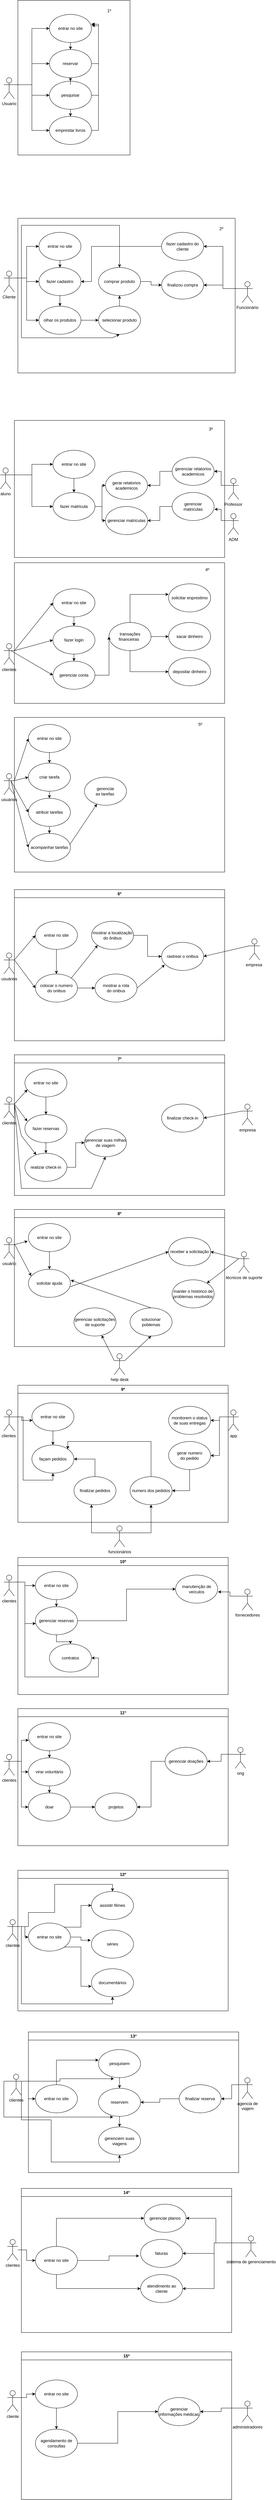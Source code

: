<mxfile version="21.1.4" type="github">
  <diagram name="Página-1" id="Ur6pA1SIh4JhjDC9ZHPa">
    <mxGraphModel dx="1393" dy="776" grid="1" gridSize="10" guides="1" tooltips="1" connect="1" arrows="1" fold="1" page="1" pageScale="1" pageWidth="827" pageHeight="1169" math="0" shadow="0">
      <root>
        <mxCell id="0" />
        <mxCell id="1" parent="0" />
        <mxCell id="q3bk94nf480ZKsj9-Ac9-6" style="edgeStyle=orthogonalEdgeStyle;rounded=0;orthogonalLoop=1;jettySize=auto;html=1;exitX=1;exitY=0.333;exitDx=0;exitDy=0;exitPerimeter=0;entryX=0;entryY=0.5;entryDx=0;entryDy=0;" parent="1" source="q3bk94nf480ZKsj9-Ac9-1" target="q3bk94nf480ZKsj9-Ac9-3" edge="1">
          <mxGeometry relative="1" as="geometry" />
        </mxCell>
        <mxCell id="q3bk94nf480ZKsj9-Ac9-7" style="edgeStyle=orthogonalEdgeStyle;rounded=0;orthogonalLoop=1;jettySize=auto;html=1;exitX=1;exitY=0.333;exitDx=0;exitDy=0;exitPerimeter=0;entryX=0;entryY=0.5;entryDx=0;entryDy=0;" parent="1" source="q3bk94nf480ZKsj9-Ac9-1" target="q3bk94nf480ZKsj9-Ac9-2" edge="1">
          <mxGeometry relative="1" as="geometry" />
        </mxCell>
        <mxCell id="q3bk94nf480ZKsj9-Ac9-8" style="edgeStyle=orthogonalEdgeStyle;rounded=0;orthogonalLoop=1;jettySize=auto;html=1;exitX=1;exitY=0.333;exitDx=0;exitDy=0;exitPerimeter=0;entryX=0;entryY=0.5;entryDx=0;entryDy=0;" parent="1" source="q3bk94nf480ZKsj9-Ac9-1" target="q3bk94nf480ZKsj9-Ac9-4" edge="1">
          <mxGeometry relative="1" as="geometry" />
        </mxCell>
        <mxCell id="q3bk94nf480ZKsj9-Ac9-10" style="edgeStyle=orthogonalEdgeStyle;rounded=0;orthogonalLoop=1;jettySize=auto;html=1;exitX=1;exitY=0.333;exitDx=0;exitDy=0;exitPerimeter=0;entryX=0;entryY=0.5;entryDx=0;entryDy=0;" parent="1" source="q3bk94nf480ZKsj9-Ac9-1" target="q3bk94nf480ZKsj9-Ac9-9" edge="1">
          <mxGeometry relative="1" as="geometry" />
        </mxCell>
        <mxCell id="q3bk94nf480ZKsj9-Ac9-1" value="Usuario" style="shape=umlActor;verticalLabelPosition=bottom;verticalAlign=top;outlineConnect=0;" parent="1" vertex="1">
          <mxGeometry x="10" y="220" width="30" height="60" as="geometry" />
        </mxCell>
        <mxCell id="q3bk94nf480ZKsj9-Ac9-19" style="edgeStyle=orthogonalEdgeStyle;rounded=0;orthogonalLoop=1;jettySize=auto;html=1;exitX=1;exitY=0.5;exitDx=0;exitDy=0;entryX=1.008;entryY=0.4;entryDx=0;entryDy=0;entryPerimeter=0;" parent="1" source="q3bk94nf480ZKsj9-Ac9-2" target="q3bk94nf480ZKsj9-Ac9-9" edge="1">
          <mxGeometry relative="1" as="geometry" />
        </mxCell>
        <mxCell id="q3bk94nf480ZKsj9-Ac9-29" value="" style="edgeStyle=orthogonalEdgeStyle;rounded=0;orthogonalLoop=1;jettySize=auto;html=1;" parent="1" source="q3bk94nf480ZKsj9-Ac9-2" target="q3bk94nf480ZKsj9-Ac9-4" edge="1">
          <mxGeometry relative="1" as="geometry" />
        </mxCell>
        <mxCell id="q3bk94nf480ZKsj9-Ac9-2" value="pesquisar" style="ellipse;whiteSpace=wrap;html=1;" parent="1" vertex="1">
          <mxGeometry x="140" y="230" width="120" height="80" as="geometry" />
        </mxCell>
        <mxCell id="q3bk94nf480ZKsj9-Ac9-18" style="edgeStyle=orthogonalEdgeStyle;rounded=0;orthogonalLoop=1;jettySize=auto;html=1;exitX=1;exitY=0.5;exitDx=0;exitDy=0;entryX=0.992;entryY=0.35;entryDx=0;entryDy=0;entryPerimeter=0;" parent="1" source="q3bk94nf480ZKsj9-Ac9-3" target="q3bk94nf480ZKsj9-Ac9-9" edge="1">
          <mxGeometry relative="1" as="geometry" />
        </mxCell>
        <mxCell id="q3bk94nf480ZKsj9-Ac9-28" value="" style="edgeStyle=orthogonalEdgeStyle;rounded=0;orthogonalLoop=1;jettySize=auto;html=1;" parent="1" source="q3bk94nf480ZKsj9-Ac9-3" target="q3bk94nf480ZKsj9-Ac9-2" edge="1">
          <mxGeometry relative="1" as="geometry" />
        </mxCell>
        <mxCell id="q3bk94nf480ZKsj9-Ac9-3" value="reservar" style="ellipse;whiteSpace=wrap;html=1;" parent="1" vertex="1">
          <mxGeometry x="140" y="140" width="120" height="80" as="geometry" />
        </mxCell>
        <mxCell id="q3bk94nf480ZKsj9-Ac9-20" style="edgeStyle=orthogonalEdgeStyle;rounded=0;orthogonalLoop=1;jettySize=auto;html=1;exitX=1;exitY=0.5;exitDx=0;exitDy=0;entryX=1.008;entryY=0.35;entryDx=0;entryDy=0;entryPerimeter=0;" parent="1" source="q3bk94nf480ZKsj9-Ac9-4" target="q3bk94nf480ZKsj9-Ac9-9" edge="1">
          <mxGeometry relative="1" as="geometry" />
        </mxCell>
        <mxCell id="q3bk94nf480ZKsj9-Ac9-4" value="emprestar livros" style="ellipse;whiteSpace=wrap;html=1;" parent="1" vertex="1">
          <mxGeometry x="140" y="330" width="120" height="80" as="geometry" />
        </mxCell>
        <mxCell id="q3bk94nf480ZKsj9-Ac9-27" value="" style="edgeStyle=orthogonalEdgeStyle;rounded=0;orthogonalLoop=1;jettySize=auto;html=1;" parent="1" source="q3bk94nf480ZKsj9-Ac9-9" target="q3bk94nf480ZKsj9-Ac9-3" edge="1">
          <mxGeometry relative="1" as="geometry" />
        </mxCell>
        <mxCell id="q3bk94nf480ZKsj9-Ac9-9" value="entrar no site" style="ellipse;whiteSpace=wrap;html=1;" parent="1" vertex="1">
          <mxGeometry x="140" y="40" width="120" height="80" as="geometry" />
        </mxCell>
        <mxCell id="q3bk94nf480ZKsj9-Ac9-39" style="edgeStyle=orthogonalEdgeStyle;rounded=0;orthogonalLoop=1;jettySize=auto;html=1;exitX=1;exitY=0.333;exitDx=0;exitDy=0;exitPerimeter=0;entryX=0;entryY=0.5;entryDx=0;entryDy=0;" parent="1" source="q3bk94nf480ZKsj9-Ac9-21" target="q3bk94nf480ZKsj9-Ac9-23" edge="1">
          <mxGeometry relative="1" as="geometry" />
        </mxCell>
        <mxCell id="q3bk94nf480ZKsj9-Ac9-40" style="edgeStyle=orthogonalEdgeStyle;rounded=0;orthogonalLoop=1;jettySize=auto;html=1;exitX=1;exitY=0.333;exitDx=0;exitDy=0;exitPerimeter=0;entryX=0;entryY=0.5;entryDx=0;entryDy=0;" parent="1" source="q3bk94nf480ZKsj9-Ac9-21" target="q3bk94nf480ZKsj9-Ac9-22" edge="1">
          <mxGeometry relative="1" as="geometry" />
        </mxCell>
        <mxCell id="q3bk94nf480ZKsj9-Ac9-41" style="edgeStyle=orthogonalEdgeStyle;rounded=0;orthogonalLoop=1;jettySize=auto;html=1;exitX=1;exitY=0.333;exitDx=0;exitDy=0;exitPerimeter=0;entryX=0;entryY=0.5;entryDx=0;entryDy=0;" parent="1" source="q3bk94nf480ZKsj9-Ac9-21" target="q3bk94nf480ZKsj9-Ac9-24" edge="1">
          <mxGeometry relative="1" as="geometry" />
        </mxCell>
        <mxCell id="q3bk94nf480ZKsj9-Ac9-21" value="Cliente" style="shape=umlActor;verticalLabelPosition=bottom;verticalAlign=top;outlineConnect=0;" parent="1" vertex="1">
          <mxGeometry x="10" y="770" width="30" height="60" as="geometry" />
        </mxCell>
        <mxCell id="q3bk94nf480ZKsj9-Ac9-42" value="" style="edgeStyle=orthogonalEdgeStyle;rounded=0;orthogonalLoop=1;jettySize=auto;html=1;" parent="1" source="q3bk94nf480ZKsj9-Ac9-22" target="q3bk94nf480ZKsj9-Ac9-23" edge="1">
          <mxGeometry relative="1" as="geometry" />
        </mxCell>
        <mxCell id="q3bk94nf480ZKsj9-Ac9-22" value="entrar no site" style="ellipse;whiteSpace=wrap;html=1;" parent="1" vertex="1">
          <mxGeometry x="110" y="660" width="120" height="80" as="geometry" />
        </mxCell>
        <mxCell id="q3bk94nf480ZKsj9-Ac9-43" value="" style="edgeStyle=orthogonalEdgeStyle;rounded=0;orthogonalLoop=1;jettySize=auto;html=1;" parent="1" source="q3bk94nf480ZKsj9-Ac9-23" target="q3bk94nf480ZKsj9-Ac9-24" edge="1">
          <mxGeometry relative="1" as="geometry" />
        </mxCell>
        <mxCell id="q3bk94nf480ZKsj9-Ac9-23" value="fazer cadastro" style="ellipse;whiteSpace=wrap;html=1;" parent="1" vertex="1">
          <mxGeometry x="110" y="760" width="120" height="80" as="geometry" />
        </mxCell>
        <mxCell id="q3bk94nf480ZKsj9-Ac9-44" value="" style="edgeStyle=orthogonalEdgeStyle;rounded=0;orthogonalLoop=1;jettySize=auto;html=1;" parent="1" source="q3bk94nf480ZKsj9-Ac9-24" target="q3bk94nf480ZKsj9-Ac9-25" edge="1">
          <mxGeometry relative="1" as="geometry" />
        </mxCell>
        <mxCell id="q3bk94nf480ZKsj9-Ac9-24" value="olhar os produtos" style="ellipse;whiteSpace=wrap;html=1;" parent="1" vertex="1">
          <mxGeometry x="110" y="870" width="120" height="80" as="geometry" />
        </mxCell>
        <mxCell id="q3bk94nf480ZKsj9-Ac9-45" value="" style="edgeStyle=orthogonalEdgeStyle;rounded=0;orthogonalLoop=1;jettySize=auto;html=1;" parent="1" source="q3bk94nf480ZKsj9-Ac9-25" target="q3bk94nf480ZKsj9-Ac9-32" edge="1">
          <mxGeometry relative="1" as="geometry" />
        </mxCell>
        <mxCell id="q3bk94nf480ZKsj9-Ac9-25" value="selecionar produto" style="ellipse;whiteSpace=wrap;html=1;" parent="1" vertex="1">
          <mxGeometry x="280" y="870" width="120" height="80" as="geometry" />
        </mxCell>
        <mxCell id="q3bk94nf480ZKsj9-Ac9-26" value="finalizou compra" style="ellipse;whiteSpace=wrap;html=1;" parent="1" vertex="1">
          <mxGeometry x="460" y="770" width="120" height="80" as="geometry" />
        </mxCell>
        <mxCell id="q3bk94nf480ZKsj9-Ac9-48" value="" style="edgeStyle=orthogonalEdgeStyle;rounded=0;orthogonalLoop=1;jettySize=auto;html=1;" parent="1" source="q3bk94nf480ZKsj9-Ac9-32" target="q3bk94nf480ZKsj9-Ac9-26" edge="1">
          <mxGeometry relative="1" as="geometry" />
        </mxCell>
        <mxCell id="q3bk94nf480ZKsj9-Ac9-32" value="comprar produto" style="ellipse;whiteSpace=wrap;html=1;" parent="1" vertex="1">
          <mxGeometry x="280" y="760" width="120" height="80" as="geometry" />
        </mxCell>
        <mxCell id="q3bk94nf480ZKsj9-Ac9-54" style="edgeStyle=orthogonalEdgeStyle;rounded=0;orthogonalLoop=1;jettySize=auto;html=1;exitX=0;exitY=0.5;exitDx=0;exitDy=0;entryX=1;entryY=0.5;entryDx=0;entryDy=0;" parent="1" source="q3bk94nf480ZKsj9-Ac9-33" target="q3bk94nf480ZKsj9-Ac9-23" edge="1">
          <mxGeometry relative="1" as="geometry">
            <Array as="points">
              <mxPoint x="260" y="700" />
              <mxPoint x="260" y="800" />
            </Array>
          </mxGeometry>
        </mxCell>
        <mxCell id="q3bk94nf480ZKsj9-Ac9-33" value="fazer cadastro do&lt;br&gt;cliente" style="ellipse;whiteSpace=wrap;html=1;" parent="1" vertex="1">
          <mxGeometry x="460" y="660" width="120" height="80" as="geometry" />
        </mxCell>
        <mxCell id="q3bk94nf480ZKsj9-Ac9-46" style="edgeStyle=orthogonalEdgeStyle;rounded=0;orthogonalLoop=1;jettySize=auto;html=1;exitX=0;exitY=0.333;exitDx=0;exitDy=0;exitPerimeter=0;entryX=1;entryY=0.5;entryDx=0;entryDy=0;" parent="1" source="q3bk94nf480ZKsj9-Ac9-34" target="q3bk94nf480ZKsj9-Ac9-33" edge="1">
          <mxGeometry relative="1" as="geometry" />
        </mxCell>
        <mxCell id="q3bk94nf480ZKsj9-Ac9-47" style="edgeStyle=orthogonalEdgeStyle;rounded=0;orthogonalLoop=1;jettySize=auto;html=1;exitX=0;exitY=0.333;exitDx=0;exitDy=0;exitPerimeter=0;entryX=1;entryY=0.5;entryDx=0;entryDy=0;" parent="1" source="q3bk94nf480ZKsj9-Ac9-34" target="q3bk94nf480ZKsj9-Ac9-26" edge="1">
          <mxGeometry relative="1" as="geometry" />
        </mxCell>
        <mxCell id="q3bk94nf480ZKsj9-Ac9-49" value="" style="endArrow=classic;html=1;rounded=0;entryX=0.5;entryY=0;entryDx=0;entryDy=0;" parent="1" target="q3bk94nf480ZKsj9-Ac9-32" edge="1">
          <mxGeometry width="50" height="50" relative="1" as="geometry">
            <mxPoint x="60" y="790" as="sourcePoint" />
            <mxPoint x="290" y="600" as="targetPoint" />
            <Array as="points">
              <mxPoint x="60" y="640" />
              <mxPoint x="340" y="640" />
            </Array>
          </mxGeometry>
        </mxCell>
        <mxCell id="q3bk94nf480ZKsj9-Ac9-50" value="" style="endArrow=classic;html=1;rounded=0;entryX=0.5;entryY=1;entryDx=0;entryDy=0;" parent="1" target="q3bk94nf480ZKsj9-Ac9-25" edge="1">
          <mxGeometry width="50" height="50" relative="1" as="geometry">
            <mxPoint x="60" y="790" as="sourcePoint" />
            <mxPoint x="300" y="1030" as="targetPoint" />
            <Array as="points">
              <mxPoint x="60" y="820" />
              <mxPoint x="60" y="960" />
              <mxPoint x="210" y="960" />
              <mxPoint x="280" y="960" />
              <mxPoint x="320" y="960" />
            </Array>
          </mxGeometry>
        </mxCell>
        <mxCell id="q3bk94nf480ZKsj9-Ac9-51" value="" style="swimlane;startSize=0;" parent="1" vertex="1">
          <mxGeometry x="50" y="620" width="620" height="440" as="geometry" />
        </mxCell>
        <mxCell id="q3bk94nf480ZKsj9-Ac9-52" value="" style="swimlane;startSize=0;" parent="1" vertex="1">
          <mxGeometry x="50" width="320" height="440" as="geometry" />
        </mxCell>
        <mxCell id="q3bk94nf480ZKsj9-Ac9-60" style="edgeStyle=orthogonalEdgeStyle;rounded=0;orthogonalLoop=1;jettySize=auto;html=1;exitX=1;exitY=0.333;exitDx=0;exitDy=0;exitPerimeter=0;" parent="1" source="q3bk94nf480ZKsj9-Ac9-53" target="q3bk94nf480ZKsj9-Ac9-56" edge="1">
          <mxGeometry relative="1" as="geometry" />
        </mxCell>
        <mxCell id="q3bk94nf480ZKsj9-Ac9-61" style="edgeStyle=orthogonalEdgeStyle;rounded=0;orthogonalLoop=1;jettySize=auto;html=1;exitX=1;exitY=0.333;exitDx=0;exitDy=0;exitPerimeter=0;entryX=0;entryY=0.5;entryDx=0;entryDy=0;" parent="1" source="q3bk94nf480ZKsj9-Ac9-53" target="q3bk94nf480ZKsj9-Ac9-57" edge="1">
          <mxGeometry relative="1" as="geometry" />
        </mxCell>
        <mxCell id="q3bk94nf480ZKsj9-Ac9-53" value="aluno" style="shape=umlActor;verticalLabelPosition=bottom;verticalAlign=top;outlineConnect=0;" parent="1" vertex="1">
          <mxGeometry y="1330" width="30" height="60" as="geometry" />
        </mxCell>
        <mxCell id="q3bk94nf480ZKsj9-Ac9-66" value="" style="edgeStyle=orthogonalEdgeStyle;rounded=0;orthogonalLoop=1;jettySize=auto;html=1;" parent="1" source="q3bk94nf480ZKsj9-Ac9-56" target="q3bk94nf480ZKsj9-Ac9-57" edge="1">
          <mxGeometry relative="1" as="geometry" />
        </mxCell>
        <mxCell id="q3bk94nf480ZKsj9-Ac9-56" value="entrar no site" style="ellipse;whiteSpace=wrap;html=1;" parent="1" vertex="1">
          <mxGeometry x="150" y="1280" width="120" height="80" as="geometry" />
        </mxCell>
        <mxCell id="q3bk94nf480ZKsj9-Ac9-67" value="" style="edgeStyle=orthogonalEdgeStyle;rounded=0;orthogonalLoop=1;jettySize=auto;html=1;" parent="1" source="q3bk94nf480ZKsj9-Ac9-57" target="q3bk94nf480ZKsj9-Ac9-65" edge="1">
          <mxGeometry relative="1" as="geometry" />
        </mxCell>
        <mxCell id="q3bk94nf480ZKsj9-Ac9-68" style="edgeStyle=orthogonalEdgeStyle;rounded=0;orthogonalLoop=1;jettySize=auto;html=1;exitX=1;exitY=0.5;exitDx=0;exitDy=0;entryX=0;entryY=0.5;entryDx=0;entryDy=0;" parent="1" source="q3bk94nf480ZKsj9-Ac9-57" target="q3bk94nf480ZKsj9-Ac9-64" edge="1">
          <mxGeometry relative="1" as="geometry" />
        </mxCell>
        <mxCell id="q3bk94nf480ZKsj9-Ac9-57" value="fazer matricula" style="ellipse;whiteSpace=wrap;html=1;" parent="1" vertex="1">
          <mxGeometry x="150" y="1400" width="120" height="80" as="geometry" />
        </mxCell>
        <mxCell id="q3bk94nf480ZKsj9-Ac9-75" style="edgeStyle=orthogonalEdgeStyle;rounded=0;orthogonalLoop=1;jettySize=auto;html=1;exitX=0;exitY=0.333;exitDx=0;exitDy=0;exitPerimeter=0;entryX=1.008;entryY=0.6;entryDx=0;entryDy=0;entryPerimeter=0;" parent="1" source="q3bk94nf480ZKsj9-Ac9-62" target="q3bk94nf480ZKsj9-Ac9-73" edge="1">
          <mxGeometry relative="1" as="geometry" />
        </mxCell>
        <mxCell id="q3bk94nf480ZKsj9-Ac9-62" value="ADM" style="shape=umlActor;verticalLabelPosition=bottom;verticalAlign=top;outlineConnect=0;" parent="1" vertex="1">
          <mxGeometry x="650" y="1460" width="30" height="60" as="geometry" />
        </mxCell>
        <mxCell id="q3bk94nf480ZKsj9-Ac9-74" style="edgeStyle=orthogonalEdgeStyle;rounded=0;orthogonalLoop=1;jettySize=auto;html=1;exitX=0;exitY=0.333;exitDx=0;exitDy=0;exitPerimeter=0;entryX=1;entryY=0.5;entryDx=0;entryDy=0;" parent="1" source="q3bk94nf480ZKsj9-Ac9-63" target="q3bk94nf480ZKsj9-Ac9-72" edge="1">
          <mxGeometry relative="1" as="geometry" />
        </mxCell>
        <mxCell id="q3bk94nf480ZKsj9-Ac9-63" value="Professor" style="shape=umlActor;verticalLabelPosition=bottom;verticalAlign=top;outlineConnect=0;" parent="1" vertex="1">
          <mxGeometry x="650" y="1360" width="30" height="60" as="geometry" />
        </mxCell>
        <mxCell id="q3bk94nf480ZKsj9-Ac9-64" value="gerenciar matriculas" style="ellipse;whiteSpace=wrap;html=1;" parent="1" vertex="1">
          <mxGeometry x="300" y="1440" width="120" height="80" as="geometry" />
        </mxCell>
        <mxCell id="q3bk94nf480ZKsj9-Ac9-65" value="gerar relatorios&lt;br&gt;academicos" style="ellipse;whiteSpace=wrap;html=1;" parent="1" vertex="1">
          <mxGeometry x="300" y="1340" width="120" height="80" as="geometry" />
        </mxCell>
        <mxCell id="q3bk94nf480ZKsj9-Ac9-79" style="edgeStyle=orthogonalEdgeStyle;rounded=0;orthogonalLoop=1;jettySize=auto;html=1;exitX=0;exitY=0.5;exitDx=0;exitDy=0;entryX=1;entryY=0.5;entryDx=0;entryDy=0;" parent="1" source="q3bk94nf480ZKsj9-Ac9-72" target="q3bk94nf480ZKsj9-Ac9-65" edge="1">
          <mxGeometry relative="1" as="geometry" />
        </mxCell>
        <mxCell id="q3bk94nf480ZKsj9-Ac9-72" value="gerenciar relatorios&lt;br style=&quot;border-color: var(--border-color);&quot;&gt;academicos" style="ellipse;whiteSpace=wrap;html=1;" parent="1" vertex="1">
          <mxGeometry x="490" y="1300" width="120" height="80" as="geometry" />
        </mxCell>
        <mxCell id="q3bk94nf480ZKsj9-Ac9-80" style="edgeStyle=orthogonalEdgeStyle;rounded=0;orthogonalLoop=1;jettySize=auto;html=1;exitX=0;exitY=0.5;exitDx=0;exitDy=0;entryX=1;entryY=0.5;entryDx=0;entryDy=0;" parent="1" source="q3bk94nf480ZKsj9-Ac9-73" target="q3bk94nf480ZKsj9-Ac9-64" edge="1">
          <mxGeometry relative="1" as="geometry" />
        </mxCell>
        <mxCell id="q3bk94nf480ZKsj9-Ac9-73" value="gerenciar&lt;br&gt;matriculas" style="ellipse;whiteSpace=wrap;html=1;" parent="1" vertex="1">
          <mxGeometry x="490" y="1400" width="120" height="80" as="geometry" />
        </mxCell>
        <mxCell id="q3bk94nf480ZKsj9-Ac9-82" value="" style="swimlane;startSize=0;" parent="1" vertex="1">
          <mxGeometry x="40" y="1195" width="600" height="390" as="geometry" />
        </mxCell>
        <mxCell id="q3bk94nf480ZKsj9-Ac9-87" value="clientes" style="shape=umlActor;verticalLabelPosition=bottom;verticalAlign=top;outlineConnect=0;" parent="1" vertex="1">
          <mxGeometry x="10" y="1830" width="30" height="60" as="geometry" />
        </mxCell>
        <mxCell id="q3bk94nf480ZKsj9-Ac9-96" value="" style="edgeStyle=orthogonalEdgeStyle;rounded=0;orthogonalLoop=1;jettySize=auto;html=1;" parent="1" source="q3bk94nf480ZKsj9-Ac9-88" target="q3bk94nf480ZKsj9-Ac9-89" edge="1">
          <mxGeometry relative="1" as="geometry" />
        </mxCell>
        <mxCell id="q3bk94nf480ZKsj9-Ac9-88" value="entrar no site" style="ellipse;whiteSpace=wrap;html=1;" parent="1" vertex="1">
          <mxGeometry x="150" y="1674" width="120" height="80" as="geometry" />
        </mxCell>
        <mxCell id="q3bk94nf480ZKsj9-Ac9-101" value="" style="edgeStyle=orthogonalEdgeStyle;rounded=0;orthogonalLoop=1;jettySize=auto;html=1;" parent="1" source="q3bk94nf480ZKsj9-Ac9-89" target="q3bk94nf480ZKsj9-Ac9-93" edge="1">
          <mxGeometry relative="1" as="geometry" />
        </mxCell>
        <mxCell id="q3bk94nf480ZKsj9-Ac9-89" value="fazer login" style="ellipse;whiteSpace=wrap;html=1;" parent="1" vertex="1">
          <mxGeometry x="150" y="1780" width="120" height="80" as="geometry" />
        </mxCell>
        <mxCell id="q3bk94nf480ZKsj9-Ac9-90" value="depositar dinheiro" style="ellipse;whiteSpace=wrap;html=1;" parent="1" vertex="1">
          <mxGeometry x="480" y="1870" width="120" height="80" as="geometry" />
        </mxCell>
        <mxCell id="q3bk94nf480ZKsj9-Ac9-91" value="sacar dinheiro" style="ellipse;whiteSpace=wrap;html=1;" parent="1" vertex="1">
          <mxGeometry x="480" y="1770" width="120" height="80" as="geometry" />
        </mxCell>
        <mxCell id="q3bk94nf480ZKsj9-Ac9-92" value="solicitar enprestimo" style="ellipse;whiteSpace=wrap;html=1;" parent="1" vertex="1">
          <mxGeometry x="480" y="1660" width="120" height="80" as="geometry" />
        </mxCell>
        <mxCell id="q3bk94nf480ZKsj9-Ac9-93" value="gerenciar conta" style="ellipse;whiteSpace=wrap;html=1;" parent="1" vertex="1">
          <mxGeometry x="150" y="1880" width="120" height="80" as="geometry" />
        </mxCell>
        <mxCell id="q3bk94nf480ZKsj9-Ac9-95" value="" style="endArrow=classic;html=1;rounded=0;entryX=0;entryY=0.5;entryDx=0;entryDy=0;exitX=1;exitY=0.333;exitDx=0;exitDy=0;exitPerimeter=0;" parent="1" source="q3bk94nf480ZKsj9-Ac9-87" target="q3bk94nf480ZKsj9-Ac9-88" edge="1">
          <mxGeometry width="50" height="50" relative="1" as="geometry">
            <mxPoint x="20" y="1804" as="sourcePoint" />
            <mxPoint x="70" y="1754" as="targetPoint" />
          </mxGeometry>
        </mxCell>
        <mxCell id="q3bk94nf480ZKsj9-Ac9-34" value="Funcionário" style="shape=umlActor;verticalLabelPosition=bottom;verticalAlign=top;outlineConnect=0;" parent="1" vertex="1">
          <mxGeometry x="690" y="800" width="30" height="60" as="geometry" />
        </mxCell>
        <mxCell id="q3bk94nf480ZKsj9-Ac9-107" value="" style="edgeStyle=orthogonalEdgeStyle;rounded=0;orthogonalLoop=1;jettySize=auto;html=1;" parent="1" source="q3bk94nf480ZKsj9-Ac9-105" target="q3bk94nf480ZKsj9-Ac9-91" edge="1">
          <mxGeometry relative="1" as="geometry" />
        </mxCell>
        <mxCell id="q3bk94nf480ZKsj9-Ac9-108" style="edgeStyle=orthogonalEdgeStyle;rounded=0;orthogonalLoop=1;jettySize=auto;html=1;exitX=0.5;exitY=0;exitDx=0;exitDy=0;entryX=0;entryY=0.375;entryDx=0;entryDy=0;entryPerimeter=0;" parent="1" source="q3bk94nf480ZKsj9-Ac9-105" target="q3bk94nf480ZKsj9-Ac9-92" edge="1">
          <mxGeometry relative="1" as="geometry" />
        </mxCell>
        <mxCell id="q3bk94nf480ZKsj9-Ac9-109" style="edgeStyle=orthogonalEdgeStyle;rounded=0;orthogonalLoop=1;jettySize=auto;html=1;exitX=0.5;exitY=1;exitDx=0;exitDy=0;entryX=0;entryY=0.5;entryDx=0;entryDy=0;" parent="1" source="q3bk94nf480ZKsj9-Ac9-105" target="q3bk94nf480ZKsj9-Ac9-90" edge="1">
          <mxGeometry relative="1" as="geometry" />
        </mxCell>
        <mxCell id="q3bk94nf480ZKsj9-Ac9-105" value="transações financeiras&amp;nbsp;&amp;nbsp;" style="ellipse;whiteSpace=wrap;html=1;" parent="1" vertex="1">
          <mxGeometry x="310" y="1770" width="120" height="80" as="geometry" />
        </mxCell>
        <mxCell id="q3bk94nf480ZKsj9-Ac9-106" value="" style="endArrow=classic;html=1;rounded=0;entryX=0;entryY=0.5;entryDx=0;entryDy=0;exitX=1;exitY=0.5;exitDx=0;exitDy=0;" parent="1" source="q3bk94nf480ZKsj9-Ac9-93" target="q3bk94nf480ZKsj9-Ac9-105" edge="1">
          <mxGeometry width="50" height="50" relative="1" as="geometry">
            <mxPoint x="370" y="1960" as="sourcePoint" />
            <mxPoint x="414" y="1910" as="targetPoint" />
            <Array as="points">
              <mxPoint x="310" y="1920" />
            </Array>
          </mxGeometry>
        </mxCell>
        <mxCell id="q3bk94nf480ZKsj9-Ac9-111" value="" style="endArrow=classic;html=1;rounded=0;entryX=0;entryY=0.5;entryDx=0;entryDy=0;exitX=1;exitY=0.333;exitDx=0;exitDy=0;exitPerimeter=0;" parent="1" source="q3bk94nf480ZKsj9-Ac9-87" target="q3bk94nf480ZKsj9-Ac9-89" edge="1">
          <mxGeometry width="50" height="50" relative="1" as="geometry">
            <mxPoint x="40" y="1860" as="sourcePoint" />
            <mxPoint x="160" y="1724" as="targetPoint" />
          </mxGeometry>
        </mxCell>
        <mxCell id="q3bk94nf480ZKsj9-Ac9-112" value="" style="endArrow=classic;html=1;rounded=0;entryX=0;entryY=0.5;entryDx=0;entryDy=0;" parent="1" target="q3bk94nf480ZKsj9-Ac9-93" edge="1">
          <mxGeometry width="50" height="50" relative="1" as="geometry">
            <mxPoint x="30" y="1850" as="sourcePoint" />
            <mxPoint x="170" y="1734" as="targetPoint" />
          </mxGeometry>
        </mxCell>
        <mxCell id="q3bk94nf480ZKsj9-Ac9-113" value="" style="swimlane;startSize=0;" parent="1" vertex="1">
          <mxGeometry x="40" y="1600" width="600" height="400" as="geometry" />
        </mxCell>
        <mxCell id="q3bk94nf480ZKsj9-Ac9-114" value="1º" style="text;html=1;align=center;verticalAlign=middle;resizable=0;points=[];autosize=1;strokeColor=none;fillColor=none;" parent="1" vertex="1">
          <mxGeometry x="295" y="15" width="30" height="30" as="geometry" />
        </mxCell>
        <mxCell id="q3bk94nf480ZKsj9-Ac9-115" value="2º" style="text;html=1;align=center;verticalAlign=middle;resizable=0;points=[];autosize=1;strokeColor=none;fillColor=none;" parent="1" vertex="1">
          <mxGeometry x="615" y="635" width="30" height="30" as="geometry" />
        </mxCell>
        <mxCell id="q3bk94nf480ZKsj9-Ac9-116" value="3º" style="text;html=1;align=center;verticalAlign=middle;resizable=0;points=[];autosize=1;strokeColor=none;fillColor=none;" parent="1" vertex="1">
          <mxGeometry x="585" y="1205" width="30" height="30" as="geometry" />
        </mxCell>
        <mxCell id="q3bk94nf480ZKsj9-Ac9-117" value="4º" style="text;html=1;align=center;verticalAlign=middle;resizable=0;points=[];autosize=1;strokeColor=none;fillColor=none;" parent="1" vertex="1">
          <mxGeometry x="575" y="1605" width="30" height="30" as="geometry" />
        </mxCell>
        <mxCell id="q3bk94nf480ZKsj9-Ac9-118" value="usuários" style="shape=umlActor;verticalLabelPosition=bottom;verticalAlign=top;html=1;outlineConnect=0;" parent="1" vertex="1">
          <mxGeometry x="10" y="2200" width="30" height="60" as="geometry" />
        </mxCell>
        <mxCell id="q3bk94nf480ZKsj9-Ac9-122" value="" style="swimlane;startSize=0;" parent="1" vertex="1">
          <mxGeometry x="40" y="2040" width="600" height="440" as="geometry" />
        </mxCell>
        <mxCell id="cEVWEhHNrMbO-oqm4dV6-1" value="" style="edgeStyle=orthogonalEdgeStyle;rounded=0;orthogonalLoop=1;jettySize=auto;html=1;" parent="q3bk94nf480ZKsj9-Ac9-122" source="q3bk94nf480ZKsj9-Ac9-119" target="q3bk94nf480ZKsj9-Ac9-120" edge="1">
          <mxGeometry relative="1" as="geometry" />
        </mxCell>
        <mxCell id="q3bk94nf480ZKsj9-Ac9-119" value="entrar no site" style="ellipse;whiteSpace=wrap;html=1;" parent="q3bk94nf480ZKsj9-Ac9-122" vertex="1">
          <mxGeometry x="40" y="20" width="120" height="80" as="geometry" />
        </mxCell>
        <mxCell id="cEVWEhHNrMbO-oqm4dV6-2" value="" style="edgeStyle=orthogonalEdgeStyle;rounded=0;orthogonalLoop=1;jettySize=auto;html=1;" parent="q3bk94nf480ZKsj9-Ac9-122" source="q3bk94nf480ZKsj9-Ac9-120" target="q3bk94nf480ZKsj9-Ac9-121" edge="1">
          <mxGeometry relative="1" as="geometry" />
        </mxCell>
        <mxCell id="q3bk94nf480ZKsj9-Ac9-120" value="criar tarefa" style="ellipse;whiteSpace=wrap;html=1;" parent="q3bk94nf480ZKsj9-Ac9-122" vertex="1">
          <mxGeometry x="40" y="130" width="120" height="80" as="geometry" />
        </mxCell>
        <mxCell id="cEVWEhHNrMbO-oqm4dV6-3" value="" style="edgeStyle=orthogonalEdgeStyle;rounded=0;orthogonalLoop=1;jettySize=auto;html=1;" parent="q3bk94nf480ZKsj9-Ac9-122" source="q3bk94nf480ZKsj9-Ac9-121" target="q3bk94nf480ZKsj9-Ac9-124" edge="1">
          <mxGeometry relative="1" as="geometry" />
        </mxCell>
        <mxCell id="q3bk94nf480ZKsj9-Ac9-121" value="atribuir tarefas" style="ellipse;whiteSpace=wrap;html=1;" parent="q3bk94nf480ZKsj9-Ac9-122" vertex="1">
          <mxGeometry x="40" y="230" width="120" height="80" as="geometry" />
        </mxCell>
        <mxCell id="q3bk94nf480ZKsj9-Ac9-124" value="acompanhar tarefas" style="ellipse;whiteSpace=wrap;html=1;" parent="q3bk94nf480ZKsj9-Ac9-122" vertex="1">
          <mxGeometry x="40" y="330" width="120" height="80" as="geometry" />
        </mxCell>
        <mxCell id="q3bk94nf480ZKsj9-Ac9-125" value="gerenciar&lt;br&gt;as tarefas&amp;nbsp;" style="ellipse;whiteSpace=wrap;html=1;" parent="q3bk94nf480ZKsj9-Ac9-122" vertex="1">
          <mxGeometry x="200" y="170" width="120" height="80" as="geometry" />
        </mxCell>
        <mxCell id="cEVWEhHNrMbO-oqm4dV6-6" value="" style="endArrow=classic;html=1;rounded=0;exitX=0.983;exitY=0.4;exitDx=0;exitDy=0;exitPerimeter=0;" parent="q3bk94nf480ZKsj9-Ac9-122" source="q3bk94nf480ZKsj9-Ac9-124" target="q3bk94nf480ZKsj9-Ac9-125" edge="1">
          <mxGeometry width="50" height="50" relative="1" as="geometry">
            <mxPoint x="200" y="360" as="sourcePoint" />
            <mxPoint x="250" y="310" as="targetPoint" />
          </mxGeometry>
        </mxCell>
        <mxCell id="q3bk94nf480ZKsj9-Ac9-126" value="" style="endArrow=classic;html=1;rounded=0;entryX=0;entryY=0.5;entryDx=0;entryDy=0;exitX=1;exitY=0.333;exitDx=0;exitDy=0;exitPerimeter=0;" parent="1" source="q3bk94nf480ZKsj9-Ac9-118" target="q3bk94nf480ZKsj9-Ac9-119" edge="1">
          <mxGeometry width="50" height="50" relative="1" as="geometry">
            <mxPoint x="440" y="2320" as="sourcePoint" />
            <mxPoint x="490" y="2270" as="targetPoint" />
          </mxGeometry>
        </mxCell>
        <mxCell id="q3bk94nf480ZKsj9-Ac9-127" value="" style="endArrow=classic;html=1;rounded=0;entryX=0;entryY=0.5;entryDx=0;entryDy=0;exitX=1;exitY=0.333;exitDx=0;exitDy=0;exitPerimeter=0;" parent="1" source="q3bk94nf480ZKsj9-Ac9-118" target="q3bk94nf480ZKsj9-Ac9-120" edge="1">
          <mxGeometry width="50" height="50" relative="1" as="geometry">
            <mxPoint x="440" y="2320" as="sourcePoint" />
            <mxPoint x="490" y="2270" as="targetPoint" />
          </mxGeometry>
        </mxCell>
        <mxCell id="q3bk94nf480ZKsj9-Ac9-128" value="" style="endArrow=classic;html=1;rounded=0;entryX=0;entryY=0.5;entryDx=0;entryDy=0;" parent="1" target="q3bk94nf480ZKsj9-Ac9-121" edge="1">
          <mxGeometry width="50" height="50" relative="1" as="geometry">
            <mxPoint x="30" y="2220" as="sourcePoint" />
            <mxPoint x="490" y="2270" as="targetPoint" />
          </mxGeometry>
        </mxCell>
        <mxCell id="q3bk94nf480ZKsj9-Ac9-129" value="" style="endArrow=classic;html=1;rounded=0;entryX=0;entryY=0.5;entryDx=0;entryDy=0;" parent="1" target="q3bk94nf480ZKsj9-Ac9-124" edge="1">
          <mxGeometry width="50" height="50" relative="1" as="geometry">
            <mxPoint x="30" y="2220" as="sourcePoint" />
            <mxPoint x="490" y="2270" as="targetPoint" />
          </mxGeometry>
        </mxCell>
        <mxCell id="cEVWEhHNrMbO-oqm4dV6-7" value="5º" style="text;html=1;align=center;verticalAlign=middle;resizable=0;points=[];autosize=1;strokeColor=none;fillColor=none;" parent="1" vertex="1">
          <mxGeometry x="555" y="2045" width="30" height="30" as="geometry" />
        </mxCell>
        <mxCell id="cEVWEhHNrMbO-oqm4dV6-8" value="usuários" style="shape=umlActor;verticalLabelPosition=bottom;verticalAlign=top;html=1;outlineConnect=0;" parent="1" vertex="1">
          <mxGeometry x="10" y="2710" width="30" height="60" as="geometry" />
        </mxCell>
        <mxCell id="cEVWEhHNrMbO-oqm4dV6-9" value="6º" style="swimlane;whiteSpace=wrap;html=1;" parent="1" vertex="1">
          <mxGeometry x="40" y="2530" width="600" height="430" as="geometry" />
        </mxCell>
        <mxCell id="cEVWEhHNrMbO-oqm4dV6-16" value="" style="edgeStyle=orthogonalEdgeStyle;rounded=0;orthogonalLoop=1;jettySize=auto;html=1;" parent="cEVWEhHNrMbO-oqm4dV6-9" source="cEVWEhHNrMbO-oqm4dV6-10" target="cEVWEhHNrMbO-oqm4dV6-11" edge="1">
          <mxGeometry relative="1" as="geometry" />
        </mxCell>
        <mxCell id="cEVWEhHNrMbO-oqm4dV6-10" value="entrar no site" style="ellipse;whiteSpace=wrap;html=1;" parent="cEVWEhHNrMbO-oqm4dV6-9" vertex="1">
          <mxGeometry x="60" y="90" width="120" height="80" as="geometry" />
        </mxCell>
        <mxCell id="cEVWEhHNrMbO-oqm4dV6-17" value="" style="edgeStyle=orthogonalEdgeStyle;rounded=0;orthogonalLoop=1;jettySize=auto;html=1;" parent="cEVWEhHNrMbO-oqm4dV6-9" source="cEVWEhHNrMbO-oqm4dV6-11" target="cEVWEhHNrMbO-oqm4dV6-12" edge="1">
          <mxGeometry relative="1" as="geometry" />
        </mxCell>
        <mxCell id="cEVWEhHNrMbO-oqm4dV6-11" value="colocar o numero&lt;br&gt;do onibus" style="ellipse;whiteSpace=wrap;html=1;" parent="cEVWEhHNrMbO-oqm4dV6-9" vertex="1">
          <mxGeometry x="60" y="240" width="120" height="80" as="geometry" />
        </mxCell>
        <mxCell id="cEVWEhHNrMbO-oqm4dV6-12" value="mostrar a rota&lt;br&gt;do onibus" style="ellipse;whiteSpace=wrap;html=1;" parent="cEVWEhHNrMbO-oqm4dV6-9" vertex="1">
          <mxGeometry x="230" y="240" width="120" height="80" as="geometry" />
        </mxCell>
        <mxCell id="rpHqR3FqHlXS8UtVoA8y-5" value="" style="edgeStyle=orthogonalEdgeStyle;rounded=0;orthogonalLoop=1;jettySize=auto;html=1;" edge="1" parent="cEVWEhHNrMbO-oqm4dV6-9" source="cEVWEhHNrMbO-oqm4dV6-15" target="cEVWEhHNrMbO-oqm4dV6-20">
          <mxGeometry relative="1" as="geometry" />
        </mxCell>
        <mxCell id="cEVWEhHNrMbO-oqm4dV6-15" value="mostrar a localização&lt;br&gt;do ônibus" style="ellipse;whiteSpace=wrap;html=1;" parent="cEVWEhHNrMbO-oqm4dV6-9" vertex="1">
          <mxGeometry x="220" y="90" width="120" height="80" as="geometry" />
        </mxCell>
        <mxCell id="cEVWEhHNrMbO-oqm4dV6-18" value="" style="endArrow=classic;html=1;rounded=0;exitX=1;exitY=0;exitDx=0;exitDy=0;entryX=0;entryY=1;entryDx=0;entryDy=0;" parent="cEVWEhHNrMbO-oqm4dV6-9" source="cEVWEhHNrMbO-oqm4dV6-11" target="cEVWEhHNrMbO-oqm4dV6-15" edge="1">
          <mxGeometry width="50" height="50" relative="1" as="geometry">
            <mxPoint x="170" y="230" as="sourcePoint" />
            <mxPoint x="220" y="180" as="targetPoint" />
          </mxGeometry>
        </mxCell>
        <mxCell id="cEVWEhHNrMbO-oqm4dV6-20" value="rastrear o onibus" style="ellipse;whiteSpace=wrap;html=1;" parent="cEVWEhHNrMbO-oqm4dV6-9" vertex="1">
          <mxGeometry x="420" y="150" width="120" height="80" as="geometry" />
        </mxCell>
        <mxCell id="rpHqR3FqHlXS8UtVoA8y-6" value="" style="endArrow=classic;html=1;rounded=0;entryX=0.075;entryY=0.8;entryDx=0;entryDy=0;entryPerimeter=0;exitX=1;exitY=0.5;exitDx=0;exitDy=0;" edge="1" parent="cEVWEhHNrMbO-oqm4dV6-9" source="cEVWEhHNrMbO-oqm4dV6-12" target="cEVWEhHNrMbO-oqm4dV6-20">
          <mxGeometry width="50" height="50" relative="1" as="geometry">
            <mxPoint x="370" y="290" as="sourcePoint" />
            <mxPoint x="420" y="240" as="targetPoint" />
          </mxGeometry>
        </mxCell>
        <mxCell id="cEVWEhHNrMbO-oqm4dV6-13" value="" style="endArrow=classic;html=1;rounded=0;exitX=1;exitY=0.333;exitDx=0;exitDy=0;exitPerimeter=0;entryX=0;entryY=0.5;entryDx=0;entryDy=0;" parent="1" source="cEVWEhHNrMbO-oqm4dV6-8" target="cEVWEhHNrMbO-oqm4dV6-10" edge="1">
          <mxGeometry width="50" height="50" relative="1" as="geometry">
            <mxPoint x="60" y="2750" as="sourcePoint" />
            <mxPoint x="110" y="2700" as="targetPoint" />
          </mxGeometry>
        </mxCell>
        <mxCell id="cEVWEhHNrMbO-oqm4dV6-14" value="" style="endArrow=classic;html=1;rounded=0;exitX=1;exitY=0.333;exitDx=0;exitDy=0;exitPerimeter=0;entryX=0;entryY=0.5;entryDx=0;entryDy=0;" parent="1" source="cEVWEhHNrMbO-oqm4dV6-8" target="cEVWEhHNrMbO-oqm4dV6-11" edge="1">
          <mxGeometry width="50" height="50" relative="1" as="geometry">
            <mxPoint x="50" y="2798" as="sourcePoint" />
            <mxPoint x="100" y="2748" as="targetPoint" />
          </mxGeometry>
        </mxCell>
        <mxCell id="cEVWEhHNrMbO-oqm4dV6-21" value="empresa&amp;nbsp;" style="shape=umlActor;verticalLabelPosition=bottom;verticalAlign=top;html=1;outlineConnect=0;" parent="1" vertex="1">
          <mxGeometry x="710" y="2670" width="30" height="60" as="geometry" />
        </mxCell>
        <mxCell id="rpHqR3FqHlXS8UtVoA8y-4" value="" style="endArrow=classic;html=1;rounded=0;entryX=1;entryY=0.5;entryDx=0;entryDy=0;exitX=0;exitY=0.333;exitDx=0;exitDy=0;exitPerimeter=0;" edge="1" parent="1" source="cEVWEhHNrMbO-oqm4dV6-21" target="cEVWEhHNrMbO-oqm4dV6-20">
          <mxGeometry width="50" height="50" relative="1" as="geometry">
            <mxPoint x="650" y="2740" as="sourcePoint" />
            <mxPoint x="700" y="2690" as="targetPoint" />
          </mxGeometry>
        </mxCell>
        <mxCell id="rpHqR3FqHlXS8UtVoA8y-7" value="clientes" style="shape=umlActor;verticalLabelPosition=bottom;verticalAlign=top;html=1;outlineConnect=0;" vertex="1" parent="1">
          <mxGeometry x="10" y="3120" width="30" height="60" as="geometry" />
        </mxCell>
        <mxCell id="rpHqR3FqHlXS8UtVoA8y-8" value="7º" style="swimlane;whiteSpace=wrap;html=1;" vertex="1" parent="1">
          <mxGeometry x="40" y="3000" width="600" height="400" as="geometry" />
        </mxCell>
        <mxCell id="rpHqR3FqHlXS8UtVoA8y-14" value="" style="edgeStyle=orthogonalEdgeStyle;rounded=0;orthogonalLoop=1;jettySize=auto;html=1;" edge="1" parent="rpHqR3FqHlXS8UtVoA8y-8" source="rpHqR3FqHlXS8UtVoA8y-9" target="rpHqR3FqHlXS8UtVoA8y-10">
          <mxGeometry relative="1" as="geometry" />
        </mxCell>
        <mxCell id="rpHqR3FqHlXS8UtVoA8y-9" value="entrar no site" style="ellipse;whiteSpace=wrap;html=1;" vertex="1" parent="rpHqR3FqHlXS8UtVoA8y-8">
          <mxGeometry x="30" y="40" width="120" height="80" as="geometry" />
        </mxCell>
        <mxCell id="rpHqR3FqHlXS8UtVoA8y-15" value="" style="edgeStyle=orthogonalEdgeStyle;rounded=0;orthogonalLoop=1;jettySize=auto;html=1;" edge="1" parent="rpHqR3FqHlXS8UtVoA8y-8" source="rpHqR3FqHlXS8UtVoA8y-10" target="rpHqR3FqHlXS8UtVoA8y-11">
          <mxGeometry relative="1" as="geometry" />
        </mxCell>
        <mxCell id="rpHqR3FqHlXS8UtVoA8y-10" value="fazer reservas" style="ellipse;whiteSpace=wrap;html=1;" vertex="1" parent="rpHqR3FqHlXS8UtVoA8y-8">
          <mxGeometry x="30" y="170" width="120" height="80" as="geometry" />
        </mxCell>
        <mxCell id="rpHqR3FqHlXS8UtVoA8y-16" value="" style="edgeStyle=orthogonalEdgeStyle;rounded=0;orthogonalLoop=1;jettySize=auto;html=1;" edge="1" parent="rpHqR3FqHlXS8UtVoA8y-8" source="rpHqR3FqHlXS8UtVoA8y-11" target="rpHqR3FqHlXS8UtVoA8y-12">
          <mxGeometry relative="1" as="geometry" />
        </mxCell>
        <mxCell id="rpHqR3FqHlXS8UtVoA8y-11" value="realizar check-in" style="ellipse;whiteSpace=wrap;html=1;" vertex="1" parent="rpHqR3FqHlXS8UtVoA8y-8">
          <mxGeometry x="30" y="280" width="120" height="80" as="geometry" />
        </mxCell>
        <mxCell id="rpHqR3FqHlXS8UtVoA8y-12" value="gerenciar suas milhas de viagem" style="ellipse;whiteSpace=wrap;html=1;" vertex="1" parent="rpHqR3FqHlXS8UtVoA8y-8">
          <mxGeometry x="200" y="210" width="120" height="80" as="geometry" />
        </mxCell>
        <mxCell id="rpHqR3FqHlXS8UtVoA8y-13" value="" style="endArrow=classic;html=1;rounded=0;entryX=0.058;entryY=0.738;entryDx=0;entryDy=0;entryPerimeter=0;" edge="1" parent="rpHqR3FqHlXS8UtVoA8y-8" target="rpHqR3FqHlXS8UtVoA8y-9">
          <mxGeometry width="50" height="50" relative="1" as="geometry">
            <mxPoint y="140" as="sourcePoint" />
            <mxPoint x="60" y="150" as="targetPoint" />
          </mxGeometry>
        </mxCell>
        <mxCell id="rpHqR3FqHlXS8UtVoA8y-17" value="finalizar check-in" style="ellipse;whiteSpace=wrap;html=1;" vertex="1" parent="rpHqR3FqHlXS8UtVoA8y-8">
          <mxGeometry x="420" y="140" width="120" height="80" as="geometry" />
        </mxCell>
        <mxCell id="rpHqR3FqHlXS8UtVoA8y-20" value="" style="endArrow=classic;html=1;rounded=0;entryX=0.058;entryY=0.238;entryDx=0;entryDy=0;entryPerimeter=0;" edge="1" parent="rpHqR3FqHlXS8UtVoA8y-8" target="rpHqR3FqHlXS8UtVoA8y-10">
          <mxGeometry width="50" height="50" relative="1" as="geometry">
            <mxPoint y="140" as="sourcePoint" />
            <mxPoint x="60" y="140" as="targetPoint" />
          </mxGeometry>
        </mxCell>
        <mxCell id="rpHqR3FqHlXS8UtVoA8y-21" value="" style="endArrow=classic;html=1;rounded=0;" edge="1" parent="rpHqR3FqHlXS8UtVoA8y-8" target="rpHqR3FqHlXS8UtVoA8y-11">
          <mxGeometry width="50" height="50" relative="1" as="geometry">
            <mxPoint y="140" as="sourcePoint" />
            <mxPoint x="40" y="240" as="targetPoint" />
            <Array as="points">
              <mxPoint x="20" y="230" />
            </Array>
          </mxGeometry>
        </mxCell>
        <mxCell id="rpHqR3FqHlXS8UtVoA8y-22" value="" style="endArrow=classic;html=1;rounded=0;entryX=0.5;entryY=1;entryDx=0;entryDy=0;" edge="1" parent="rpHqR3FqHlXS8UtVoA8y-8" target="rpHqR3FqHlXS8UtVoA8y-12">
          <mxGeometry width="50" height="50" relative="1" as="geometry">
            <mxPoint y="140" as="sourcePoint" />
            <mxPoint x="200" y="340" as="targetPoint" />
            <Array as="points">
              <mxPoint x="20" y="380" />
              <mxPoint x="220" y="380" />
            </Array>
          </mxGeometry>
        </mxCell>
        <mxCell id="rpHqR3FqHlXS8UtVoA8y-18" value="empresa" style="shape=umlActor;verticalLabelPosition=bottom;verticalAlign=top;html=1;outlineConnect=0;" vertex="1" parent="1">
          <mxGeometry x="690" y="3140" width="30" height="60" as="geometry" />
        </mxCell>
        <mxCell id="rpHqR3FqHlXS8UtVoA8y-19" value="" style="endArrow=classic;html=1;rounded=0;entryX=1;entryY=0.5;entryDx=0;entryDy=0;exitX=0;exitY=0.333;exitDx=0;exitDy=0;exitPerimeter=0;" edge="1" parent="1" source="rpHqR3FqHlXS8UtVoA8y-18" target="rpHqR3FqHlXS8UtVoA8y-17">
          <mxGeometry width="50" height="50" relative="1" as="geometry">
            <mxPoint x="590" y="3220" as="sourcePoint" />
            <mxPoint x="640" y="3170" as="targetPoint" />
          </mxGeometry>
        </mxCell>
        <mxCell id="rpHqR3FqHlXS8UtVoA8y-23" value="usuário" style="shape=umlActor;verticalLabelPosition=bottom;verticalAlign=top;html=1;outlineConnect=0;" vertex="1" parent="1">
          <mxGeometry x="10" y="3520" width="30" height="60" as="geometry" />
        </mxCell>
        <mxCell id="rpHqR3FqHlXS8UtVoA8y-24" value="8º" style="swimlane;whiteSpace=wrap;html=1;" vertex="1" parent="1">
          <mxGeometry x="40" y="3440" width="600" height="390" as="geometry" />
        </mxCell>
        <mxCell id="rpHqR3FqHlXS8UtVoA8y-43" value="" style="edgeStyle=orthogonalEdgeStyle;rounded=0;orthogonalLoop=1;jettySize=auto;html=1;" edge="1" parent="rpHqR3FqHlXS8UtVoA8y-24" source="rpHqR3FqHlXS8UtVoA8y-25" target="rpHqR3FqHlXS8UtVoA8y-26">
          <mxGeometry relative="1" as="geometry" />
        </mxCell>
        <mxCell id="rpHqR3FqHlXS8UtVoA8y-25" value="entrar no site" style="ellipse;whiteSpace=wrap;html=1;" vertex="1" parent="rpHqR3FqHlXS8UtVoA8y-24">
          <mxGeometry x="40" y="40" width="120" height="80" as="geometry" />
        </mxCell>
        <mxCell id="rpHqR3FqHlXS8UtVoA8y-26" value="solicitar ajuda" style="ellipse;whiteSpace=wrap;html=1;" vertex="1" parent="rpHqR3FqHlXS8UtVoA8y-24">
          <mxGeometry x="40" y="170" width="120" height="80" as="geometry" />
        </mxCell>
        <mxCell id="rpHqR3FqHlXS8UtVoA8y-27" value="gerenciar solicitações de suporte" style="ellipse;whiteSpace=wrap;html=1;" vertex="1" parent="rpHqR3FqHlXS8UtVoA8y-24">
          <mxGeometry x="170" y="280" width="120" height="80" as="geometry" />
        </mxCell>
        <mxCell id="rpHqR3FqHlXS8UtVoA8y-32" value="solucionar&lt;br&gt;poblemas" style="ellipse;whiteSpace=wrap;html=1;" vertex="1" parent="rpHqR3FqHlXS8UtVoA8y-24">
          <mxGeometry x="330" y="280" width="120" height="80" as="geometry" />
        </mxCell>
        <mxCell id="rpHqR3FqHlXS8UtVoA8y-33" value="receber a solicitação" style="ellipse;whiteSpace=wrap;html=1;" vertex="1" parent="rpHqR3FqHlXS8UtVoA8y-24">
          <mxGeometry x="440" y="80" width="120" height="80" as="geometry" />
        </mxCell>
        <mxCell id="rpHqR3FqHlXS8UtVoA8y-34" value="manter o histórico de problemas resolvidos" style="ellipse;whiteSpace=wrap;html=1;" vertex="1" parent="rpHqR3FqHlXS8UtVoA8y-24">
          <mxGeometry x="450" y="200" width="120" height="80" as="geometry" />
        </mxCell>
        <mxCell id="rpHqR3FqHlXS8UtVoA8y-37" value="" style="endArrow=classic;html=1;rounded=0;entryX=-0.017;entryY=0.625;entryDx=0;entryDy=0;entryPerimeter=0;" edge="1" parent="rpHqR3FqHlXS8UtVoA8y-24" target="rpHqR3FqHlXS8UtVoA8y-25">
          <mxGeometry width="50" height="50" relative="1" as="geometry">
            <mxPoint y="100" as="sourcePoint" />
            <mxPoint x="60" y="110" as="targetPoint" />
          </mxGeometry>
        </mxCell>
        <mxCell id="rpHqR3FqHlXS8UtVoA8y-38" value="" style="endArrow=classic;html=1;rounded=0;exitX=0;exitY=0.25;exitDx=0;exitDy=0;entryX=0.067;entryY=0.238;entryDx=0;entryDy=0;entryPerimeter=0;" edge="1" parent="rpHqR3FqHlXS8UtVoA8y-24" source="rpHqR3FqHlXS8UtVoA8y-24" target="rpHqR3FqHlXS8UtVoA8y-26">
          <mxGeometry width="50" height="50" relative="1" as="geometry">
            <mxPoint x="350" y="240" as="sourcePoint" />
            <mxPoint x="400" y="190" as="targetPoint" />
          </mxGeometry>
        </mxCell>
        <mxCell id="rpHqR3FqHlXS8UtVoA8y-44" value="" style="endArrow=classic;html=1;rounded=0;exitX=0.5;exitY=0;exitDx=0;exitDy=0;entryX=1.008;entryY=0.388;entryDx=0;entryDy=0;entryPerimeter=0;" edge="1" parent="rpHqR3FqHlXS8UtVoA8y-24" source="rpHqR3FqHlXS8UtVoA8y-32" target="rpHqR3FqHlXS8UtVoA8y-26">
          <mxGeometry width="50" height="50" relative="1" as="geometry">
            <mxPoint x="350" y="240" as="sourcePoint" />
            <mxPoint x="400" y="190" as="targetPoint" />
          </mxGeometry>
        </mxCell>
        <mxCell id="rpHqR3FqHlXS8UtVoA8y-45" value="" style="endArrow=classic;html=1;rounded=0;entryX=0;entryY=0.5;entryDx=0;entryDy=0;exitX=0.992;exitY=0.625;exitDx=0;exitDy=0;exitPerimeter=0;" edge="1" parent="rpHqR3FqHlXS8UtVoA8y-24" source="rpHqR3FqHlXS8UtVoA8y-26" target="rpHqR3FqHlXS8UtVoA8y-33">
          <mxGeometry width="50" height="50" relative="1" as="geometry">
            <mxPoint x="350" y="240" as="sourcePoint" />
            <mxPoint x="400" y="190" as="targetPoint" />
          </mxGeometry>
        </mxCell>
        <mxCell id="rpHqR3FqHlXS8UtVoA8y-28" value="help desk" style="shape=umlActor;verticalLabelPosition=bottom;verticalAlign=top;html=1;outlineConnect=0;" vertex="1" parent="1">
          <mxGeometry x="325" y="3850" width="30" height="60" as="geometry" />
        </mxCell>
        <mxCell id="rpHqR3FqHlXS8UtVoA8y-29" value="técnicos de suporte" style="shape=umlActor;verticalLabelPosition=bottom;verticalAlign=top;html=1;outlineConnect=0;" vertex="1" parent="1">
          <mxGeometry x="680" y="3560" width="30" height="60" as="geometry" />
        </mxCell>
        <mxCell id="rpHqR3FqHlXS8UtVoA8y-35" value="" style="endArrow=classic;html=1;rounded=0;entryX=0.5;entryY=1;entryDx=0;entryDy=0;exitX=1;exitY=0.333;exitDx=0;exitDy=0;exitPerimeter=0;" edge="1" parent="1" source="rpHqR3FqHlXS8UtVoA8y-28" target="rpHqR3FqHlXS8UtVoA8y-32">
          <mxGeometry width="50" height="50" relative="1" as="geometry">
            <mxPoint x="285" y="3870" as="sourcePoint" />
            <mxPoint x="335" y="3820" as="targetPoint" />
          </mxGeometry>
        </mxCell>
        <mxCell id="rpHqR3FqHlXS8UtVoA8y-40" value="" style="endArrow=classic;html=1;rounded=0;exitX=0;exitY=0.333;exitDx=0;exitDy=0;exitPerimeter=0;" edge="1" parent="1" source="rpHqR3FqHlXS8UtVoA8y-28" target="rpHqR3FqHlXS8UtVoA8y-27">
          <mxGeometry width="50" height="50" relative="1" as="geometry">
            <mxPoint x="390" y="3680" as="sourcePoint" />
            <mxPoint x="440" y="3630" as="targetPoint" />
          </mxGeometry>
        </mxCell>
        <mxCell id="rpHqR3FqHlXS8UtVoA8y-41" value="" style="endArrow=classic;html=1;rounded=0;exitX=0;exitY=0.333;exitDx=0;exitDy=0;exitPerimeter=0;entryX=1;entryY=0.5;entryDx=0;entryDy=0;" edge="1" parent="1" source="rpHqR3FqHlXS8UtVoA8y-29" target="rpHqR3FqHlXS8UtVoA8y-33">
          <mxGeometry width="50" height="50" relative="1" as="geometry">
            <mxPoint x="390" y="3680" as="sourcePoint" />
            <mxPoint x="440" y="3630" as="targetPoint" />
          </mxGeometry>
        </mxCell>
        <mxCell id="rpHqR3FqHlXS8UtVoA8y-42" value="" style="endArrow=classic;html=1;rounded=0;exitX=0;exitY=0.333;exitDx=0;exitDy=0;exitPerimeter=0;" edge="1" parent="1" source="rpHqR3FqHlXS8UtVoA8y-29" target="rpHqR3FqHlXS8UtVoA8y-34">
          <mxGeometry width="50" height="50" relative="1" as="geometry">
            <mxPoint x="390" y="3680" as="sourcePoint" />
            <mxPoint x="440" y="3630" as="targetPoint" />
          </mxGeometry>
        </mxCell>
        <mxCell id="rpHqR3FqHlXS8UtVoA8y-56" value="" style="edgeStyle=orthogonalEdgeStyle;rounded=0;orthogonalLoop=1;jettySize=auto;html=1;" edge="1" parent="1" source="rpHqR3FqHlXS8UtVoA8y-46" target="rpHqR3FqHlXS8UtVoA8y-48">
          <mxGeometry relative="1" as="geometry">
            <Array as="points">
              <mxPoint x="61" y="4030" />
              <mxPoint x="61" y="4040" />
            </Array>
          </mxGeometry>
        </mxCell>
        <mxCell id="rpHqR3FqHlXS8UtVoA8y-61" style="edgeStyle=orthogonalEdgeStyle;rounded=0;orthogonalLoop=1;jettySize=auto;html=1;exitX=1;exitY=0.333;exitDx=0;exitDy=0;exitPerimeter=0;entryX=0.5;entryY=1;entryDx=0;entryDy=0;" edge="1" parent="1" source="rpHqR3FqHlXS8UtVoA8y-46" target="rpHqR3FqHlXS8UtVoA8y-49">
          <mxGeometry relative="1" as="geometry" />
        </mxCell>
        <mxCell id="rpHqR3FqHlXS8UtVoA8y-46" value="clientes&amp;nbsp;" style="shape=umlActor;verticalLabelPosition=bottom;verticalAlign=top;html=1;outlineConnect=0;" vertex="1" parent="1">
          <mxGeometry x="10" y="4010" width="30" height="60" as="geometry" />
        </mxCell>
        <mxCell id="rpHqR3FqHlXS8UtVoA8y-47" value="9º" style="swimlane;whiteSpace=wrap;html=1;" vertex="1" parent="1">
          <mxGeometry x="50" y="3940" width="600" height="390" as="geometry" />
        </mxCell>
        <mxCell id="rpHqR3FqHlXS8UtVoA8y-57" value="" style="edgeStyle=orthogonalEdgeStyle;rounded=0;orthogonalLoop=1;jettySize=auto;html=1;" edge="1" parent="rpHqR3FqHlXS8UtVoA8y-47" source="rpHqR3FqHlXS8UtVoA8y-48" target="rpHqR3FqHlXS8UtVoA8y-49">
          <mxGeometry relative="1" as="geometry" />
        </mxCell>
        <mxCell id="rpHqR3FqHlXS8UtVoA8y-48" value="entrar no site" style="ellipse;whiteSpace=wrap;html=1;" vertex="1" parent="rpHqR3FqHlXS8UtVoA8y-47">
          <mxGeometry x="40" y="50" width="120" height="80" as="geometry" />
        </mxCell>
        <mxCell id="rpHqR3FqHlXS8UtVoA8y-49" value="façam pedidos" style="ellipse;whiteSpace=wrap;html=1;" vertex="1" parent="rpHqR3FqHlXS8UtVoA8y-47">
          <mxGeometry x="40" y="170" width="120" height="80" as="geometry" />
        </mxCell>
        <mxCell id="rpHqR3FqHlXS8UtVoA8y-50" value="monitorem o status de suas entregas" style="ellipse;whiteSpace=wrap;html=1;" vertex="1" parent="rpHqR3FqHlXS8UtVoA8y-47">
          <mxGeometry x="430" y="60" width="120" height="80" as="geometry" />
        </mxCell>
        <mxCell id="rpHqR3FqHlXS8UtVoA8y-66" style="edgeStyle=orthogonalEdgeStyle;rounded=0;orthogonalLoop=1;jettySize=auto;html=1;exitX=0.5;exitY=0;exitDx=0;exitDy=0;entryX=1;entryY=0;entryDx=0;entryDy=0;" edge="1" parent="rpHqR3FqHlXS8UtVoA8y-47" source="rpHqR3FqHlXS8UtVoA8y-52" target="rpHqR3FqHlXS8UtVoA8y-49">
          <mxGeometry relative="1" as="geometry">
            <Array as="points">
              <mxPoint x="380" y="160" />
              <mxPoint x="142" y="160" />
            </Array>
          </mxGeometry>
        </mxCell>
        <mxCell id="rpHqR3FqHlXS8UtVoA8y-52" value="numero dos pedidos" style="ellipse;whiteSpace=wrap;html=1;" vertex="1" parent="rpHqR3FqHlXS8UtVoA8y-47">
          <mxGeometry x="320" y="260" width="120" height="80" as="geometry" />
        </mxCell>
        <mxCell id="rpHqR3FqHlXS8UtVoA8y-64" style="edgeStyle=orthogonalEdgeStyle;rounded=0;orthogonalLoop=1;jettySize=auto;html=1;exitX=0.5;exitY=0;exitDx=0;exitDy=0;entryX=1;entryY=0.5;entryDx=0;entryDy=0;" edge="1" parent="rpHqR3FqHlXS8UtVoA8y-47" source="rpHqR3FqHlXS8UtVoA8y-53" target="rpHqR3FqHlXS8UtVoA8y-49">
          <mxGeometry relative="1" as="geometry" />
        </mxCell>
        <mxCell id="rpHqR3FqHlXS8UtVoA8y-53" value="finalizar pedidos" style="ellipse;whiteSpace=wrap;html=1;" vertex="1" parent="rpHqR3FqHlXS8UtVoA8y-47">
          <mxGeometry x="160" y="260" width="120" height="80" as="geometry" />
        </mxCell>
        <mxCell id="rpHqR3FqHlXS8UtVoA8y-69" style="edgeStyle=orthogonalEdgeStyle;rounded=0;orthogonalLoop=1;jettySize=auto;html=1;entryX=1;entryY=0.5;entryDx=0;entryDy=0;" edge="1" parent="rpHqR3FqHlXS8UtVoA8y-47" source="rpHqR3FqHlXS8UtVoA8y-67" target="rpHqR3FqHlXS8UtVoA8y-52">
          <mxGeometry relative="1" as="geometry" />
        </mxCell>
        <mxCell id="rpHqR3FqHlXS8UtVoA8y-67" value="gerar numero&lt;br&gt;do pedido" style="ellipse;whiteSpace=wrap;html=1;" vertex="1" parent="rpHqR3FqHlXS8UtVoA8y-47">
          <mxGeometry x="430" y="160" width="120" height="80" as="geometry" />
        </mxCell>
        <mxCell id="rpHqR3FqHlXS8UtVoA8y-59" value="" style="edgeStyle=orthogonalEdgeStyle;rounded=0;orthogonalLoop=1;jettySize=auto;html=1;" edge="1" parent="1" source="rpHqR3FqHlXS8UtVoA8y-54" target="rpHqR3FqHlXS8UtVoA8y-53">
          <mxGeometry relative="1" as="geometry">
            <Array as="points">
              <mxPoint x="260" y="4360" />
            </Array>
          </mxGeometry>
        </mxCell>
        <mxCell id="rpHqR3FqHlXS8UtVoA8y-60" style="edgeStyle=orthogonalEdgeStyle;rounded=0;orthogonalLoop=1;jettySize=auto;html=1;exitX=1;exitY=0.333;exitDx=0;exitDy=0;exitPerimeter=0;entryX=0.5;entryY=1;entryDx=0;entryDy=0;" edge="1" parent="1" source="rpHqR3FqHlXS8UtVoA8y-54" target="rpHqR3FqHlXS8UtVoA8y-52">
          <mxGeometry relative="1" as="geometry" />
        </mxCell>
        <mxCell id="rpHqR3FqHlXS8UtVoA8y-54" value="funcionários" style="shape=umlActor;verticalLabelPosition=bottom;verticalAlign=top;html=1;outlineConnect=0;" vertex="1" parent="1">
          <mxGeometry x="325" y="4340" width="30" height="60" as="geometry" />
        </mxCell>
        <mxCell id="rpHqR3FqHlXS8UtVoA8y-62" style="edgeStyle=orthogonalEdgeStyle;rounded=0;orthogonalLoop=1;jettySize=auto;html=1;exitX=0;exitY=0.333;exitDx=0;exitDy=0;exitPerimeter=0;entryX=1;entryY=0.5;entryDx=0;entryDy=0;" edge="1" parent="1" source="rpHqR3FqHlXS8UtVoA8y-55" target="rpHqR3FqHlXS8UtVoA8y-50">
          <mxGeometry relative="1" as="geometry">
            <mxPoint x="610" y="4030" as="targetPoint" />
          </mxGeometry>
        </mxCell>
        <mxCell id="rpHqR3FqHlXS8UtVoA8y-68" style="edgeStyle=orthogonalEdgeStyle;rounded=0;orthogonalLoop=1;jettySize=auto;html=1;exitX=0;exitY=0.333;exitDx=0;exitDy=0;exitPerimeter=0;entryX=1;entryY=0.5;entryDx=0;entryDy=0;" edge="1" parent="1" source="rpHqR3FqHlXS8UtVoA8y-55" target="rpHqR3FqHlXS8UtVoA8y-67">
          <mxGeometry relative="1" as="geometry" />
        </mxCell>
        <mxCell id="rpHqR3FqHlXS8UtVoA8y-55" value="app" style="shape=umlActor;verticalLabelPosition=bottom;verticalAlign=top;html=1;outlineConnect=0;" vertex="1" parent="1">
          <mxGeometry x="650" y="4010" width="30" height="60" as="geometry" />
        </mxCell>
        <mxCell id="rpHqR3FqHlXS8UtVoA8y-76" style="edgeStyle=orthogonalEdgeStyle;rounded=0;orthogonalLoop=1;jettySize=auto;html=1;exitX=1;exitY=0.333;exitDx=0;exitDy=0;exitPerimeter=0;entryX=0;entryY=0.5;entryDx=0;entryDy=0;" edge="1" parent="1" source="rpHqR3FqHlXS8UtVoA8y-70" target="rpHqR3FqHlXS8UtVoA8y-72">
          <mxGeometry relative="1" as="geometry" />
        </mxCell>
        <mxCell id="rpHqR3FqHlXS8UtVoA8y-77" style="edgeStyle=orthogonalEdgeStyle;rounded=0;orthogonalLoop=1;jettySize=auto;html=1;exitX=1;exitY=0.333;exitDx=0;exitDy=0;exitPerimeter=0;entryX=0.008;entryY=0.6;entryDx=0;entryDy=0;entryPerimeter=0;" edge="1" parent="1" source="rpHqR3FqHlXS8UtVoA8y-70" target="rpHqR3FqHlXS8UtVoA8y-73">
          <mxGeometry relative="1" as="geometry" />
        </mxCell>
        <mxCell id="rpHqR3FqHlXS8UtVoA8y-80" style="edgeStyle=orthogonalEdgeStyle;rounded=0;orthogonalLoop=1;jettySize=auto;html=1;exitX=1;exitY=0.333;exitDx=0;exitDy=0;exitPerimeter=0;entryX=1;entryY=0.5;entryDx=0;entryDy=0;" edge="1" parent="1" source="rpHqR3FqHlXS8UtVoA8y-70" target="rpHqR3FqHlXS8UtVoA8y-75">
          <mxGeometry relative="1" as="geometry">
            <Array as="points">
              <mxPoint x="70" y="4500" />
              <mxPoint x="70" y="4770" />
              <mxPoint x="280" y="4770" />
              <mxPoint x="280" y="4716" />
            </Array>
          </mxGeometry>
        </mxCell>
        <mxCell id="rpHqR3FqHlXS8UtVoA8y-70" value="clientes" style="shape=umlActor;verticalLabelPosition=bottom;verticalAlign=top;html=1;outlineConnect=0;" vertex="1" parent="1">
          <mxGeometry x="10" y="4480" width="30" height="60" as="geometry" />
        </mxCell>
        <mxCell id="rpHqR3FqHlXS8UtVoA8y-71" value="10º" style="swimlane;whiteSpace=wrap;html=1;" vertex="1" parent="1">
          <mxGeometry x="50" y="4430" width="600" height="390" as="geometry" />
        </mxCell>
        <mxCell id="rpHqR3FqHlXS8UtVoA8y-99" value="" style="edgeStyle=orthogonalEdgeStyle;rounded=0;orthogonalLoop=1;jettySize=auto;html=1;" edge="1" parent="rpHqR3FqHlXS8UtVoA8y-71" source="rpHqR3FqHlXS8UtVoA8y-72" target="rpHqR3FqHlXS8UtVoA8y-73">
          <mxGeometry relative="1" as="geometry" />
        </mxCell>
        <mxCell id="rpHqR3FqHlXS8UtVoA8y-72" value="entrar no site" style="ellipse;whiteSpace=wrap;html=1;" vertex="1" parent="rpHqR3FqHlXS8UtVoA8y-71">
          <mxGeometry x="50" y="40" width="120" height="80" as="geometry" />
        </mxCell>
        <mxCell id="rpHqR3FqHlXS8UtVoA8y-81" style="edgeStyle=orthogonalEdgeStyle;rounded=0;orthogonalLoop=1;jettySize=auto;html=1;entryX=0;entryY=0.5;entryDx=0;entryDy=0;" edge="1" parent="rpHqR3FqHlXS8UtVoA8y-71" source="rpHqR3FqHlXS8UtVoA8y-73" target="rpHqR3FqHlXS8UtVoA8y-74">
          <mxGeometry relative="1" as="geometry" />
        </mxCell>
        <mxCell id="rpHqR3FqHlXS8UtVoA8y-100" value="" style="edgeStyle=orthogonalEdgeStyle;rounded=0;orthogonalLoop=1;jettySize=auto;html=1;" edge="1" parent="rpHqR3FqHlXS8UtVoA8y-71" source="rpHqR3FqHlXS8UtVoA8y-73" target="rpHqR3FqHlXS8UtVoA8y-75">
          <mxGeometry relative="1" as="geometry" />
        </mxCell>
        <mxCell id="rpHqR3FqHlXS8UtVoA8y-73" value="gerenciar reservas" style="ellipse;whiteSpace=wrap;html=1;" vertex="1" parent="rpHqR3FqHlXS8UtVoA8y-71">
          <mxGeometry x="50" y="140" width="120" height="80" as="geometry" />
        </mxCell>
        <mxCell id="rpHqR3FqHlXS8UtVoA8y-74" value="manutenção de veículos" style="ellipse;whiteSpace=wrap;html=1;" vertex="1" parent="rpHqR3FqHlXS8UtVoA8y-71">
          <mxGeometry x="450" y="50" width="120" height="80" as="geometry" />
        </mxCell>
        <mxCell id="rpHqR3FqHlXS8UtVoA8y-75" value="contratos" style="ellipse;whiteSpace=wrap;html=1;" vertex="1" parent="rpHqR3FqHlXS8UtVoA8y-71">
          <mxGeometry x="90" y="246" width="120" height="80" as="geometry" />
        </mxCell>
        <mxCell id="rpHqR3FqHlXS8UtVoA8y-79" style="edgeStyle=orthogonalEdgeStyle;rounded=0;orthogonalLoop=1;jettySize=auto;html=1;exitX=0;exitY=0.333;exitDx=0;exitDy=0;exitPerimeter=0;entryX=1.008;entryY=0.6;entryDx=0;entryDy=0;entryPerimeter=0;" edge="1" parent="1" source="rpHqR3FqHlXS8UtVoA8y-78" target="rpHqR3FqHlXS8UtVoA8y-74">
          <mxGeometry relative="1" as="geometry" />
        </mxCell>
        <mxCell id="rpHqR3FqHlXS8UtVoA8y-78" value="fornecedores" style="shape=umlActor;verticalLabelPosition=bottom;verticalAlign=top;html=1;outlineConnect=0;" vertex="1" parent="1">
          <mxGeometry x="690" y="4520" width="30" height="60" as="geometry" />
        </mxCell>
        <mxCell id="rpHqR3FqHlXS8UtVoA8y-94" style="edgeStyle=orthogonalEdgeStyle;rounded=0;orthogonalLoop=1;jettySize=auto;html=1;exitX=1;exitY=0.333;exitDx=0;exitDy=0;exitPerimeter=0;entryX=0.008;entryY=0.625;entryDx=0;entryDy=0;entryPerimeter=0;" edge="1" parent="1" source="rpHqR3FqHlXS8UtVoA8y-82" target="rpHqR3FqHlXS8UtVoA8y-84">
          <mxGeometry relative="1" as="geometry" />
        </mxCell>
        <mxCell id="rpHqR3FqHlXS8UtVoA8y-95" style="edgeStyle=orthogonalEdgeStyle;rounded=0;orthogonalLoop=1;jettySize=auto;html=1;exitX=1;exitY=0.333;exitDx=0;exitDy=0;exitPerimeter=0;entryX=0;entryY=0.5;entryDx=0;entryDy=0;" edge="1" parent="1" source="rpHqR3FqHlXS8UtVoA8y-82" target="rpHqR3FqHlXS8UtVoA8y-87">
          <mxGeometry relative="1" as="geometry" />
        </mxCell>
        <mxCell id="rpHqR3FqHlXS8UtVoA8y-96" style="edgeStyle=orthogonalEdgeStyle;rounded=0;orthogonalLoop=1;jettySize=auto;html=1;exitX=1;exitY=0.333;exitDx=0;exitDy=0;exitPerimeter=0;entryX=0;entryY=0.5;entryDx=0;entryDy=0;" edge="1" parent="1" source="rpHqR3FqHlXS8UtVoA8y-82" target="rpHqR3FqHlXS8UtVoA8y-85">
          <mxGeometry relative="1" as="geometry" />
        </mxCell>
        <mxCell id="rpHqR3FqHlXS8UtVoA8y-82" value="clientes" style="shape=umlActor;verticalLabelPosition=bottom;verticalAlign=top;html=1;outlineConnect=0;" vertex="1" parent="1">
          <mxGeometry x="10" y="4990" width="30" height="60" as="geometry" />
        </mxCell>
        <mxCell id="rpHqR3FqHlXS8UtVoA8y-83" value="11º" style="swimlane;whiteSpace=wrap;html=1;" vertex="1" parent="1">
          <mxGeometry x="50" y="4860" width="600" height="390" as="geometry" />
        </mxCell>
        <mxCell id="rpHqR3FqHlXS8UtVoA8y-97" style="edgeStyle=orthogonalEdgeStyle;rounded=0;orthogonalLoop=1;jettySize=auto;html=1;exitX=0.5;exitY=1;exitDx=0;exitDy=0;entryX=0.5;entryY=0;entryDx=0;entryDy=0;" edge="1" parent="rpHqR3FqHlXS8UtVoA8y-83" source="rpHqR3FqHlXS8UtVoA8y-84" target="rpHqR3FqHlXS8UtVoA8y-87">
          <mxGeometry relative="1" as="geometry" />
        </mxCell>
        <mxCell id="rpHqR3FqHlXS8UtVoA8y-84" value="entrar no site" style="ellipse;whiteSpace=wrap;html=1;" vertex="1" parent="rpHqR3FqHlXS8UtVoA8y-83">
          <mxGeometry x="30" y="40" width="120" height="80" as="geometry" />
        </mxCell>
        <mxCell id="rpHqR3FqHlXS8UtVoA8y-101" value="" style="edgeStyle=orthogonalEdgeStyle;rounded=0;orthogonalLoop=1;jettySize=auto;html=1;" edge="1" parent="rpHqR3FqHlXS8UtVoA8y-83" source="rpHqR3FqHlXS8UtVoA8y-85" target="rpHqR3FqHlXS8UtVoA8y-88">
          <mxGeometry relative="1" as="geometry" />
        </mxCell>
        <mxCell id="rpHqR3FqHlXS8UtVoA8y-85" value="doar" style="ellipse;whiteSpace=wrap;html=1;" vertex="1" parent="rpHqR3FqHlXS8UtVoA8y-83">
          <mxGeometry x="30" y="240" width="120" height="80" as="geometry" />
        </mxCell>
        <mxCell id="rpHqR3FqHlXS8UtVoA8y-102" style="edgeStyle=orthogonalEdgeStyle;rounded=0;orthogonalLoop=1;jettySize=auto;html=1;entryX=1;entryY=0.5;entryDx=0;entryDy=0;" edge="1" parent="rpHqR3FqHlXS8UtVoA8y-83" source="rpHqR3FqHlXS8UtVoA8y-86" target="rpHqR3FqHlXS8UtVoA8y-88">
          <mxGeometry relative="1" as="geometry" />
        </mxCell>
        <mxCell id="rpHqR3FqHlXS8UtVoA8y-86" value="gerenciar doações" style="ellipse;whiteSpace=wrap;html=1;" vertex="1" parent="rpHqR3FqHlXS8UtVoA8y-83">
          <mxGeometry x="420" y="110" width="120" height="80" as="geometry" />
        </mxCell>
        <mxCell id="rpHqR3FqHlXS8UtVoA8y-98" style="edgeStyle=orthogonalEdgeStyle;rounded=0;orthogonalLoop=1;jettySize=auto;html=1;exitX=0.5;exitY=1;exitDx=0;exitDy=0;entryX=0.5;entryY=0;entryDx=0;entryDy=0;" edge="1" parent="rpHqR3FqHlXS8UtVoA8y-83" source="rpHqR3FqHlXS8UtVoA8y-87" target="rpHqR3FqHlXS8UtVoA8y-85">
          <mxGeometry relative="1" as="geometry" />
        </mxCell>
        <mxCell id="rpHqR3FqHlXS8UtVoA8y-87" value="virar voluntário" style="ellipse;whiteSpace=wrap;html=1;" vertex="1" parent="rpHqR3FqHlXS8UtVoA8y-83">
          <mxGeometry x="30" y="140" width="120" height="80" as="geometry" />
        </mxCell>
        <mxCell id="rpHqR3FqHlXS8UtVoA8y-88" value="projetos" style="ellipse;whiteSpace=wrap;html=1;" vertex="1" parent="rpHqR3FqHlXS8UtVoA8y-83">
          <mxGeometry x="220" y="240" width="120" height="80" as="geometry" />
        </mxCell>
        <mxCell id="rpHqR3FqHlXS8UtVoA8y-93" style="edgeStyle=orthogonalEdgeStyle;rounded=0;orthogonalLoop=1;jettySize=auto;html=1;exitX=0;exitY=0.333;exitDx=0;exitDy=0;exitPerimeter=0;entryX=1;entryY=0.5;entryDx=0;entryDy=0;" edge="1" parent="1" source="rpHqR3FqHlXS8UtVoA8y-89" target="rpHqR3FqHlXS8UtVoA8y-86">
          <mxGeometry relative="1" as="geometry" />
        </mxCell>
        <mxCell id="rpHqR3FqHlXS8UtVoA8y-89" value="ong" style="shape=umlActor;verticalLabelPosition=bottom;verticalAlign=top;html=1;outlineConnect=0;" vertex="1" parent="1">
          <mxGeometry x="670" y="4970" width="30" height="60" as="geometry" />
        </mxCell>
        <mxCell id="rpHqR3FqHlXS8UtVoA8y-113" style="edgeStyle=orthogonalEdgeStyle;rounded=0;orthogonalLoop=1;jettySize=auto;html=1;exitX=1;exitY=0.333;exitDx=0;exitDy=0;exitPerimeter=0;entryX=0;entryY=0.5;entryDx=0;entryDy=0;" edge="1" parent="1" source="rpHqR3FqHlXS8UtVoA8y-103" target="rpHqR3FqHlXS8UtVoA8y-108">
          <mxGeometry relative="1" as="geometry" />
        </mxCell>
        <mxCell id="rpHqR3FqHlXS8UtVoA8y-114" style="edgeStyle=orthogonalEdgeStyle;rounded=0;orthogonalLoop=1;jettySize=auto;html=1;exitX=1;exitY=0.333;exitDx=0;exitDy=0;exitPerimeter=0;entryX=0.5;entryY=0;entryDx=0;entryDy=0;" edge="1" parent="1" source="rpHqR3FqHlXS8UtVoA8y-103" target="rpHqR3FqHlXS8UtVoA8y-106">
          <mxGeometry relative="1" as="geometry">
            <Array as="points">
              <mxPoint x="80" y="5480" />
              <mxPoint x="80" y="5440" />
              <mxPoint x="155" y="5440" />
              <mxPoint x="155" y="5360" />
              <mxPoint x="320" y="5360" />
            </Array>
          </mxGeometry>
        </mxCell>
        <mxCell id="rpHqR3FqHlXS8UtVoA8y-119" style="edgeStyle=orthogonalEdgeStyle;rounded=0;orthogonalLoop=1;jettySize=auto;html=1;exitX=0;exitY=0.333;exitDx=0;exitDy=0;exitPerimeter=0;entryX=0.5;entryY=1;entryDx=0;entryDy=0;" edge="1" parent="1" source="rpHqR3FqHlXS8UtVoA8y-103" target="rpHqR3FqHlXS8UtVoA8y-105">
          <mxGeometry relative="1" as="geometry">
            <Array as="points">
              <mxPoint x="60" y="5480" />
              <mxPoint x="60" y="5700" />
              <mxPoint x="320" y="5700" />
            </Array>
          </mxGeometry>
        </mxCell>
        <mxCell id="rpHqR3FqHlXS8UtVoA8y-103" value="clientes" style="shape=umlActor;verticalLabelPosition=bottom;verticalAlign=top;html=1;outlineConnect=0;" vertex="1" parent="1">
          <mxGeometry x="20" y="5460" width="30" height="60" as="geometry" />
        </mxCell>
        <mxCell id="rpHqR3FqHlXS8UtVoA8y-104" value="12º" style="swimlane;whiteSpace=wrap;html=1;" vertex="1" parent="1">
          <mxGeometry x="50" y="5320" width="600" height="400" as="geometry" />
        </mxCell>
        <mxCell id="rpHqR3FqHlXS8UtVoA8y-105" value="documentários" style="ellipse;whiteSpace=wrap;html=1;" vertex="1" parent="rpHqR3FqHlXS8UtVoA8y-104">
          <mxGeometry x="210" y="280" width="120" height="80" as="geometry" />
        </mxCell>
        <mxCell id="rpHqR3FqHlXS8UtVoA8y-106" value="assistir filmes" style="ellipse;whiteSpace=wrap;html=1;" vertex="1" parent="rpHqR3FqHlXS8UtVoA8y-104">
          <mxGeometry x="210" y="60" width="120" height="80" as="geometry" />
        </mxCell>
        <mxCell id="rpHqR3FqHlXS8UtVoA8y-107" value="séries" style="ellipse;whiteSpace=wrap;html=1;" vertex="1" parent="rpHqR3FqHlXS8UtVoA8y-104">
          <mxGeometry x="210" y="170" width="120" height="80" as="geometry" />
        </mxCell>
        <mxCell id="rpHqR3FqHlXS8UtVoA8y-109" style="edgeStyle=orthogonalEdgeStyle;rounded=0;orthogonalLoop=1;jettySize=auto;html=1;exitX=1;exitY=0;exitDx=0;exitDy=0;entryX=0;entryY=0.5;entryDx=0;entryDy=0;" edge="1" parent="rpHqR3FqHlXS8UtVoA8y-104" source="rpHqR3FqHlXS8UtVoA8y-108" target="rpHqR3FqHlXS8UtVoA8y-106">
          <mxGeometry relative="1" as="geometry" />
        </mxCell>
        <mxCell id="rpHqR3FqHlXS8UtVoA8y-111" style="edgeStyle=orthogonalEdgeStyle;rounded=0;orthogonalLoop=1;jettySize=auto;html=1;exitX=1;exitY=1;exitDx=0;exitDy=0;entryX=0;entryY=0.625;entryDx=0;entryDy=0;entryPerimeter=0;" edge="1" parent="rpHqR3FqHlXS8UtVoA8y-104" source="rpHqR3FqHlXS8UtVoA8y-108" target="rpHqR3FqHlXS8UtVoA8y-105">
          <mxGeometry relative="1" as="geometry" />
        </mxCell>
        <mxCell id="rpHqR3FqHlXS8UtVoA8y-112" style="edgeStyle=orthogonalEdgeStyle;rounded=0;orthogonalLoop=1;jettySize=auto;html=1;exitX=1;exitY=0.5;exitDx=0;exitDy=0;entryX=-0.017;entryY=0.363;entryDx=0;entryDy=0;entryPerimeter=0;" edge="1" parent="rpHqR3FqHlXS8UtVoA8y-104" source="rpHqR3FqHlXS8UtVoA8y-108" target="rpHqR3FqHlXS8UtVoA8y-107">
          <mxGeometry relative="1" as="geometry" />
        </mxCell>
        <mxCell id="rpHqR3FqHlXS8UtVoA8y-108" value="entrar no site" style="ellipse;whiteSpace=wrap;html=1;" vertex="1" parent="rpHqR3FqHlXS8UtVoA8y-104">
          <mxGeometry x="30" y="150" width="120" height="80" as="geometry" />
        </mxCell>
        <mxCell id="rpHqR3FqHlXS8UtVoA8y-127" style="edgeStyle=orthogonalEdgeStyle;rounded=0;orthogonalLoop=1;jettySize=auto;html=1;exitX=1;exitY=0.333;exitDx=0;exitDy=0;exitPerimeter=0;entryX=0;entryY=0.5;entryDx=0;entryDy=0;" edge="1" parent="1" source="rpHqR3FqHlXS8UtVoA8y-120" target="rpHqR3FqHlXS8UtVoA8y-122">
          <mxGeometry relative="1" as="geometry" />
        </mxCell>
        <mxCell id="rpHqR3FqHlXS8UtVoA8y-136" style="edgeStyle=orthogonalEdgeStyle;rounded=0;orthogonalLoop=1;jettySize=auto;html=1;exitX=1;exitY=0.333;exitDx=0;exitDy=0;exitPerimeter=0;entryX=0.5;entryY=1;entryDx=0;entryDy=0;" edge="1" parent="1" source="rpHqR3FqHlXS8UtVoA8y-120" target="rpHqR3FqHlXS8UtVoA8y-125">
          <mxGeometry relative="1" as="geometry">
            <Array as="points">
              <mxPoint x="60" y="5920" />
              <mxPoint x="60" y="6030" />
              <mxPoint x="145" y="6030" />
              <mxPoint x="145" y="6150" />
              <mxPoint x="310" y="6150" />
            </Array>
          </mxGeometry>
        </mxCell>
        <mxCell id="rpHqR3FqHlXS8UtVoA8y-137" style="edgeStyle=orthogonalEdgeStyle;rounded=0;orthogonalLoop=1;jettySize=auto;html=1;exitX=1;exitY=0.333;exitDx=0;exitDy=0;exitPerimeter=0;entryX=0.367;entryY=1.038;entryDx=0;entryDy=0;entryPerimeter=0;" edge="1" parent="1" source="rpHqR3FqHlXS8UtVoA8y-120" target="rpHqR3FqHlXS8UtVoA8y-123">
          <mxGeometry relative="1" as="geometry" />
        </mxCell>
        <mxCell id="rpHqR3FqHlXS8UtVoA8y-138" style="edgeStyle=orthogonalEdgeStyle;rounded=0;orthogonalLoop=1;jettySize=auto;html=1;exitX=0;exitY=0.333;exitDx=0;exitDy=0;exitPerimeter=0;entryX=0.35;entryY=1.025;entryDx=0;entryDy=0;entryPerimeter=0;" edge="1" parent="1" source="rpHqR3FqHlXS8UtVoA8y-120" target="rpHqR3FqHlXS8UtVoA8y-124">
          <mxGeometry relative="1" as="geometry" />
        </mxCell>
        <mxCell id="rpHqR3FqHlXS8UtVoA8y-120" value="clientes" style="shape=umlActor;verticalLabelPosition=bottom;verticalAlign=top;html=1;outlineConnect=0;" vertex="1" parent="1">
          <mxGeometry x="30" y="5900" width="30" height="60" as="geometry" />
        </mxCell>
        <mxCell id="rpHqR3FqHlXS8UtVoA8y-121" value="13°" style="swimlane;whiteSpace=wrap;html=1;" vertex="1" parent="1">
          <mxGeometry x="80" y="5780" width="600" height="400" as="geometry" />
        </mxCell>
        <mxCell id="rpHqR3FqHlXS8UtVoA8y-129" style="edgeStyle=orthogonalEdgeStyle;rounded=0;orthogonalLoop=1;jettySize=auto;html=1;exitX=0.5;exitY=0;exitDx=0;exitDy=0;entryX=0;entryY=0.375;entryDx=0;entryDy=0;entryPerimeter=0;" edge="1" parent="rpHqR3FqHlXS8UtVoA8y-121" source="rpHqR3FqHlXS8UtVoA8y-122" target="rpHqR3FqHlXS8UtVoA8y-123">
          <mxGeometry relative="1" as="geometry" />
        </mxCell>
        <mxCell id="rpHqR3FqHlXS8UtVoA8y-122" value="entrar no site" style="ellipse;whiteSpace=wrap;html=1;" vertex="1" parent="rpHqR3FqHlXS8UtVoA8y-121">
          <mxGeometry x="20" y="150" width="120" height="80" as="geometry" />
        </mxCell>
        <mxCell id="rpHqR3FqHlXS8UtVoA8y-131" value="" style="edgeStyle=orthogonalEdgeStyle;rounded=0;orthogonalLoop=1;jettySize=auto;html=1;" edge="1" parent="rpHqR3FqHlXS8UtVoA8y-121" source="rpHqR3FqHlXS8UtVoA8y-123" target="rpHqR3FqHlXS8UtVoA8y-124">
          <mxGeometry relative="1" as="geometry" />
        </mxCell>
        <mxCell id="rpHqR3FqHlXS8UtVoA8y-123" value="pesquisem" style="ellipse;whiteSpace=wrap;html=1;" vertex="1" parent="rpHqR3FqHlXS8UtVoA8y-121">
          <mxGeometry x="200" y="50" width="120" height="80" as="geometry" />
        </mxCell>
        <mxCell id="rpHqR3FqHlXS8UtVoA8y-132" value="" style="edgeStyle=orthogonalEdgeStyle;rounded=0;orthogonalLoop=1;jettySize=auto;html=1;" edge="1" parent="rpHqR3FqHlXS8UtVoA8y-121" source="rpHqR3FqHlXS8UtVoA8y-124" target="rpHqR3FqHlXS8UtVoA8y-125">
          <mxGeometry relative="1" as="geometry" />
        </mxCell>
        <mxCell id="rpHqR3FqHlXS8UtVoA8y-124" value="reservem" style="ellipse;whiteSpace=wrap;html=1;" vertex="1" parent="rpHqR3FqHlXS8UtVoA8y-121">
          <mxGeometry x="200" y="160" width="120" height="80" as="geometry" />
        </mxCell>
        <mxCell id="rpHqR3FqHlXS8UtVoA8y-125" value="gerenciem suas viagens" style="ellipse;whiteSpace=wrap;html=1;" vertex="1" parent="rpHqR3FqHlXS8UtVoA8y-121">
          <mxGeometry x="200" y="270" width="120" height="80" as="geometry" />
        </mxCell>
        <mxCell id="rpHqR3FqHlXS8UtVoA8y-135" value="" style="edgeStyle=orthogonalEdgeStyle;rounded=0;orthogonalLoop=1;jettySize=auto;html=1;" edge="1" parent="rpHqR3FqHlXS8UtVoA8y-121" source="rpHqR3FqHlXS8UtVoA8y-126" target="rpHqR3FqHlXS8UtVoA8y-124">
          <mxGeometry relative="1" as="geometry" />
        </mxCell>
        <mxCell id="rpHqR3FqHlXS8UtVoA8y-126" value="finalizar reserva" style="ellipse;whiteSpace=wrap;html=1;" vertex="1" parent="rpHqR3FqHlXS8UtVoA8y-121">
          <mxGeometry x="430" y="150" width="120" height="80" as="geometry" />
        </mxCell>
        <mxCell id="rpHqR3FqHlXS8UtVoA8y-134" style="edgeStyle=orthogonalEdgeStyle;rounded=0;orthogonalLoop=1;jettySize=auto;html=1;exitX=0;exitY=0.333;exitDx=0;exitDy=0;exitPerimeter=0;entryX=1;entryY=0.5;entryDx=0;entryDy=0;" edge="1" parent="1" source="rpHqR3FqHlXS8UtVoA8y-133" target="rpHqR3FqHlXS8UtVoA8y-126">
          <mxGeometry relative="1" as="geometry" />
        </mxCell>
        <mxCell id="rpHqR3FqHlXS8UtVoA8y-133" value="agencia de&lt;br&gt;viajem" style="shape=umlActor;verticalLabelPosition=bottom;verticalAlign=top;html=1;outlineConnect=0;" vertex="1" parent="1">
          <mxGeometry x="690" y="5910" width="30" height="60" as="geometry" />
        </mxCell>
        <mxCell id="rpHqR3FqHlXS8UtVoA8y-145" value="" style="edgeStyle=orthogonalEdgeStyle;rounded=0;orthogonalLoop=1;jettySize=auto;html=1;" edge="1" parent="1" source="rpHqR3FqHlXS8UtVoA8y-139" target="rpHqR3FqHlXS8UtVoA8y-144">
          <mxGeometry relative="1" as="geometry" />
        </mxCell>
        <mxCell id="rpHqR3FqHlXS8UtVoA8y-139" value="clientes" style="shape=umlActor;verticalLabelPosition=bottom;verticalAlign=top;html=1;outlineConnect=0;" vertex="1" parent="1">
          <mxGeometry x="20" y="6370" width="30" height="60" as="geometry" />
        </mxCell>
        <mxCell id="rpHqR3FqHlXS8UtVoA8y-140" value="14º" style="swimlane;whiteSpace=wrap;html=1;" vertex="1" parent="1">
          <mxGeometry x="60" y="6225" width="600" height="410" as="geometry" />
        </mxCell>
        <mxCell id="rpHqR3FqHlXS8UtVoA8y-141" value="gerenciar planos" style="ellipse;whiteSpace=wrap;html=1;" vertex="1" parent="rpHqR3FqHlXS8UtVoA8y-140">
          <mxGeometry x="350" y="45" width="120" height="80" as="geometry" />
        </mxCell>
        <mxCell id="rpHqR3FqHlXS8UtVoA8y-142" value="faturas" style="ellipse;whiteSpace=wrap;html=1;" vertex="1" parent="rpHqR3FqHlXS8UtVoA8y-140">
          <mxGeometry x="340" y="145" width="120" height="80" as="geometry" />
        </mxCell>
        <mxCell id="rpHqR3FqHlXS8UtVoA8y-143" value="atendimento ao cliente" style="ellipse;whiteSpace=wrap;html=1;" vertex="1" parent="rpHqR3FqHlXS8UtVoA8y-140">
          <mxGeometry x="340" y="245" width="120" height="80" as="geometry" />
        </mxCell>
        <mxCell id="rpHqR3FqHlXS8UtVoA8y-146" style="edgeStyle=orthogonalEdgeStyle;rounded=0;orthogonalLoop=1;jettySize=auto;html=1;exitX=0.5;exitY=0;exitDx=0;exitDy=0;entryX=0;entryY=0.5;entryDx=0;entryDy=0;" edge="1" parent="rpHqR3FqHlXS8UtVoA8y-140" source="rpHqR3FqHlXS8UtVoA8y-144" target="rpHqR3FqHlXS8UtVoA8y-141">
          <mxGeometry relative="1" as="geometry" />
        </mxCell>
        <mxCell id="rpHqR3FqHlXS8UtVoA8y-147" style="edgeStyle=orthogonalEdgeStyle;rounded=0;orthogonalLoop=1;jettySize=auto;html=1;exitX=0.5;exitY=1;exitDx=0;exitDy=0;entryX=0;entryY=0.5;entryDx=0;entryDy=0;" edge="1" parent="rpHqR3FqHlXS8UtVoA8y-140" source="rpHqR3FqHlXS8UtVoA8y-144" target="rpHqR3FqHlXS8UtVoA8y-143">
          <mxGeometry relative="1" as="geometry" />
        </mxCell>
        <mxCell id="rpHqR3FqHlXS8UtVoA8y-148" style="edgeStyle=orthogonalEdgeStyle;rounded=0;orthogonalLoop=1;jettySize=auto;html=1;exitX=1;exitY=0.5;exitDx=0;exitDy=0;entryX=-0.033;entryY=0.588;entryDx=0;entryDy=0;entryPerimeter=0;" edge="1" parent="rpHqR3FqHlXS8UtVoA8y-140" source="rpHqR3FqHlXS8UtVoA8y-144" target="rpHqR3FqHlXS8UtVoA8y-142">
          <mxGeometry relative="1" as="geometry" />
        </mxCell>
        <mxCell id="rpHqR3FqHlXS8UtVoA8y-144" value="entrar no site" style="ellipse;whiteSpace=wrap;html=1;" vertex="1" parent="rpHqR3FqHlXS8UtVoA8y-140">
          <mxGeometry x="40" y="165" width="120" height="80" as="geometry" />
        </mxCell>
        <mxCell id="rpHqR3FqHlXS8UtVoA8y-150" style="edgeStyle=orthogonalEdgeStyle;rounded=0;orthogonalLoop=1;jettySize=auto;html=1;exitX=0;exitY=0.333;exitDx=0;exitDy=0;exitPerimeter=0;entryX=1;entryY=0.5;entryDx=0;entryDy=0;" edge="1" parent="1" source="rpHqR3FqHlXS8UtVoA8y-149" target="rpHqR3FqHlXS8UtVoA8y-141">
          <mxGeometry relative="1" as="geometry" />
        </mxCell>
        <mxCell id="rpHqR3FqHlXS8UtVoA8y-151" style="edgeStyle=orthogonalEdgeStyle;rounded=0;orthogonalLoop=1;jettySize=auto;html=1;exitX=0;exitY=0.333;exitDx=0;exitDy=0;exitPerimeter=0;entryX=1;entryY=0.5;entryDx=0;entryDy=0;" edge="1" parent="1" source="rpHqR3FqHlXS8UtVoA8y-149" target="rpHqR3FqHlXS8UtVoA8y-142">
          <mxGeometry relative="1" as="geometry" />
        </mxCell>
        <mxCell id="rpHqR3FqHlXS8UtVoA8y-152" style="edgeStyle=orthogonalEdgeStyle;rounded=0;orthogonalLoop=1;jettySize=auto;html=1;exitX=0;exitY=0.333;exitDx=0;exitDy=0;exitPerimeter=0;entryX=1;entryY=0.5;entryDx=0;entryDy=0;" edge="1" parent="1" source="rpHqR3FqHlXS8UtVoA8y-149" target="rpHqR3FqHlXS8UtVoA8y-143">
          <mxGeometry relative="1" as="geometry" />
        </mxCell>
        <mxCell id="rpHqR3FqHlXS8UtVoA8y-149" value="sistema de gerenciamento" style="shape=umlActor;verticalLabelPosition=bottom;verticalAlign=top;html=1;outlineConnect=0;" vertex="1" parent="1">
          <mxGeometry x="700" y="6360" width="30" height="60" as="geometry" />
        </mxCell>
        <mxCell id="rpHqR3FqHlXS8UtVoA8y-162" style="edgeStyle=orthogonalEdgeStyle;rounded=0;orthogonalLoop=1;jettySize=auto;html=1;exitX=1;exitY=0.333;exitDx=0;exitDy=0;exitPerimeter=0;entryX=0;entryY=0.5;entryDx=0;entryDy=0;" edge="1" parent="1" source="rpHqR3FqHlXS8UtVoA8y-153" target="rpHqR3FqHlXS8UtVoA8y-158">
          <mxGeometry relative="1" as="geometry" />
        </mxCell>
        <mxCell id="rpHqR3FqHlXS8UtVoA8y-153" value="cliente" style="shape=umlActor;verticalLabelPosition=bottom;verticalAlign=top;html=1;outlineConnect=0;" vertex="1" parent="1">
          <mxGeometry x="20" y="6800" width="30" height="60" as="geometry" />
        </mxCell>
        <mxCell id="rpHqR3FqHlXS8UtVoA8y-154" value="15º" style="swimlane;whiteSpace=wrap;html=1;" vertex="1" parent="1">
          <mxGeometry x="60" y="6690" width="600" height="420" as="geometry" />
        </mxCell>
        <mxCell id="rpHqR3FqHlXS8UtVoA8y-155" value="gerenciar informações médicas" style="ellipse;whiteSpace=wrap;html=1;" vertex="1" parent="rpHqR3FqHlXS8UtVoA8y-154">
          <mxGeometry x="390" y="130" width="120" height="80" as="geometry" />
        </mxCell>
        <mxCell id="rpHqR3FqHlXS8UtVoA8y-163" style="edgeStyle=orthogonalEdgeStyle;rounded=0;orthogonalLoop=1;jettySize=auto;html=1;entryX=0;entryY=0.5;entryDx=0;entryDy=0;" edge="1" parent="rpHqR3FqHlXS8UtVoA8y-154" source="rpHqR3FqHlXS8UtVoA8y-156" target="rpHqR3FqHlXS8UtVoA8y-155">
          <mxGeometry relative="1" as="geometry" />
        </mxCell>
        <mxCell id="rpHqR3FqHlXS8UtVoA8y-156" value="agendamento de consultas" style="ellipse;whiteSpace=wrap;html=1;" vertex="1" parent="rpHqR3FqHlXS8UtVoA8y-154">
          <mxGeometry x="40" y="220" width="120" height="80" as="geometry" />
        </mxCell>
        <mxCell id="rpHqR3FqHlXS8UtVoA8y-159" value="" style="edgeStyle=orthogonalEdgeStyle;rounded=0;orthogonalLoop=1;jettySize=auto;html=1;" edge="1" parent="rpHqR3FqHlXS8UtVoA8y-154" source="rpHqR3FqHlXS8UtVoA8y-158" target="rpHqR3FqHlXS8UtVoA8y-156">
          <mxGeometry relative="1" as="geometry" />
        </mxCell>
        <mxCell id="rpHqR3FqHlXS8UtVoA8y-158" value="entrar no site" style="ellipse;whiteSpace=wrap;html=1;" vertex="1" parent="rpHqR3FqHlXS8UtVoA8y-154">
          <mxGeometry x="40" y="80" width="120" height="80" as="geometry" />
        </mxCell>
        <mxCell id="rpHqR3FqHlXS8UtVoA8y-161" style="edgeStyle=orthogonalEdgeStyle;rounded=0;orthogonalLoop=1;jettySize=auto;html=1;exitX=0;exitY=0.333;exitDx=0;exitDy=0;exitPerimeter=0;entryX=1;entryY=0.5;entryDx=0;entryDy=0;" edge="1" parent="1" source="rpHqR3FqHlXS8UtVoA8y-160" target="rpHqR3FqHlXS8UtVoA8y-155">
          <mxGeometry relative="1" as="geometry" />
        </mxCell>
        <mxCell id="rpHqR3FqHlXS8UtVoA8y-160" value="administradores" style="shape=umlActor;verticalLabelPosition=bottom;verticalAlign=top;html=1;outlineConnect=0;" vertex="1" parent="1">
          <mxGeometry x="690" y="6830" width="30" height="60" as="geometry" />
        </mxCell>
      </root>
    </mxGraphModel>
  </diagram>
</mxfile>
